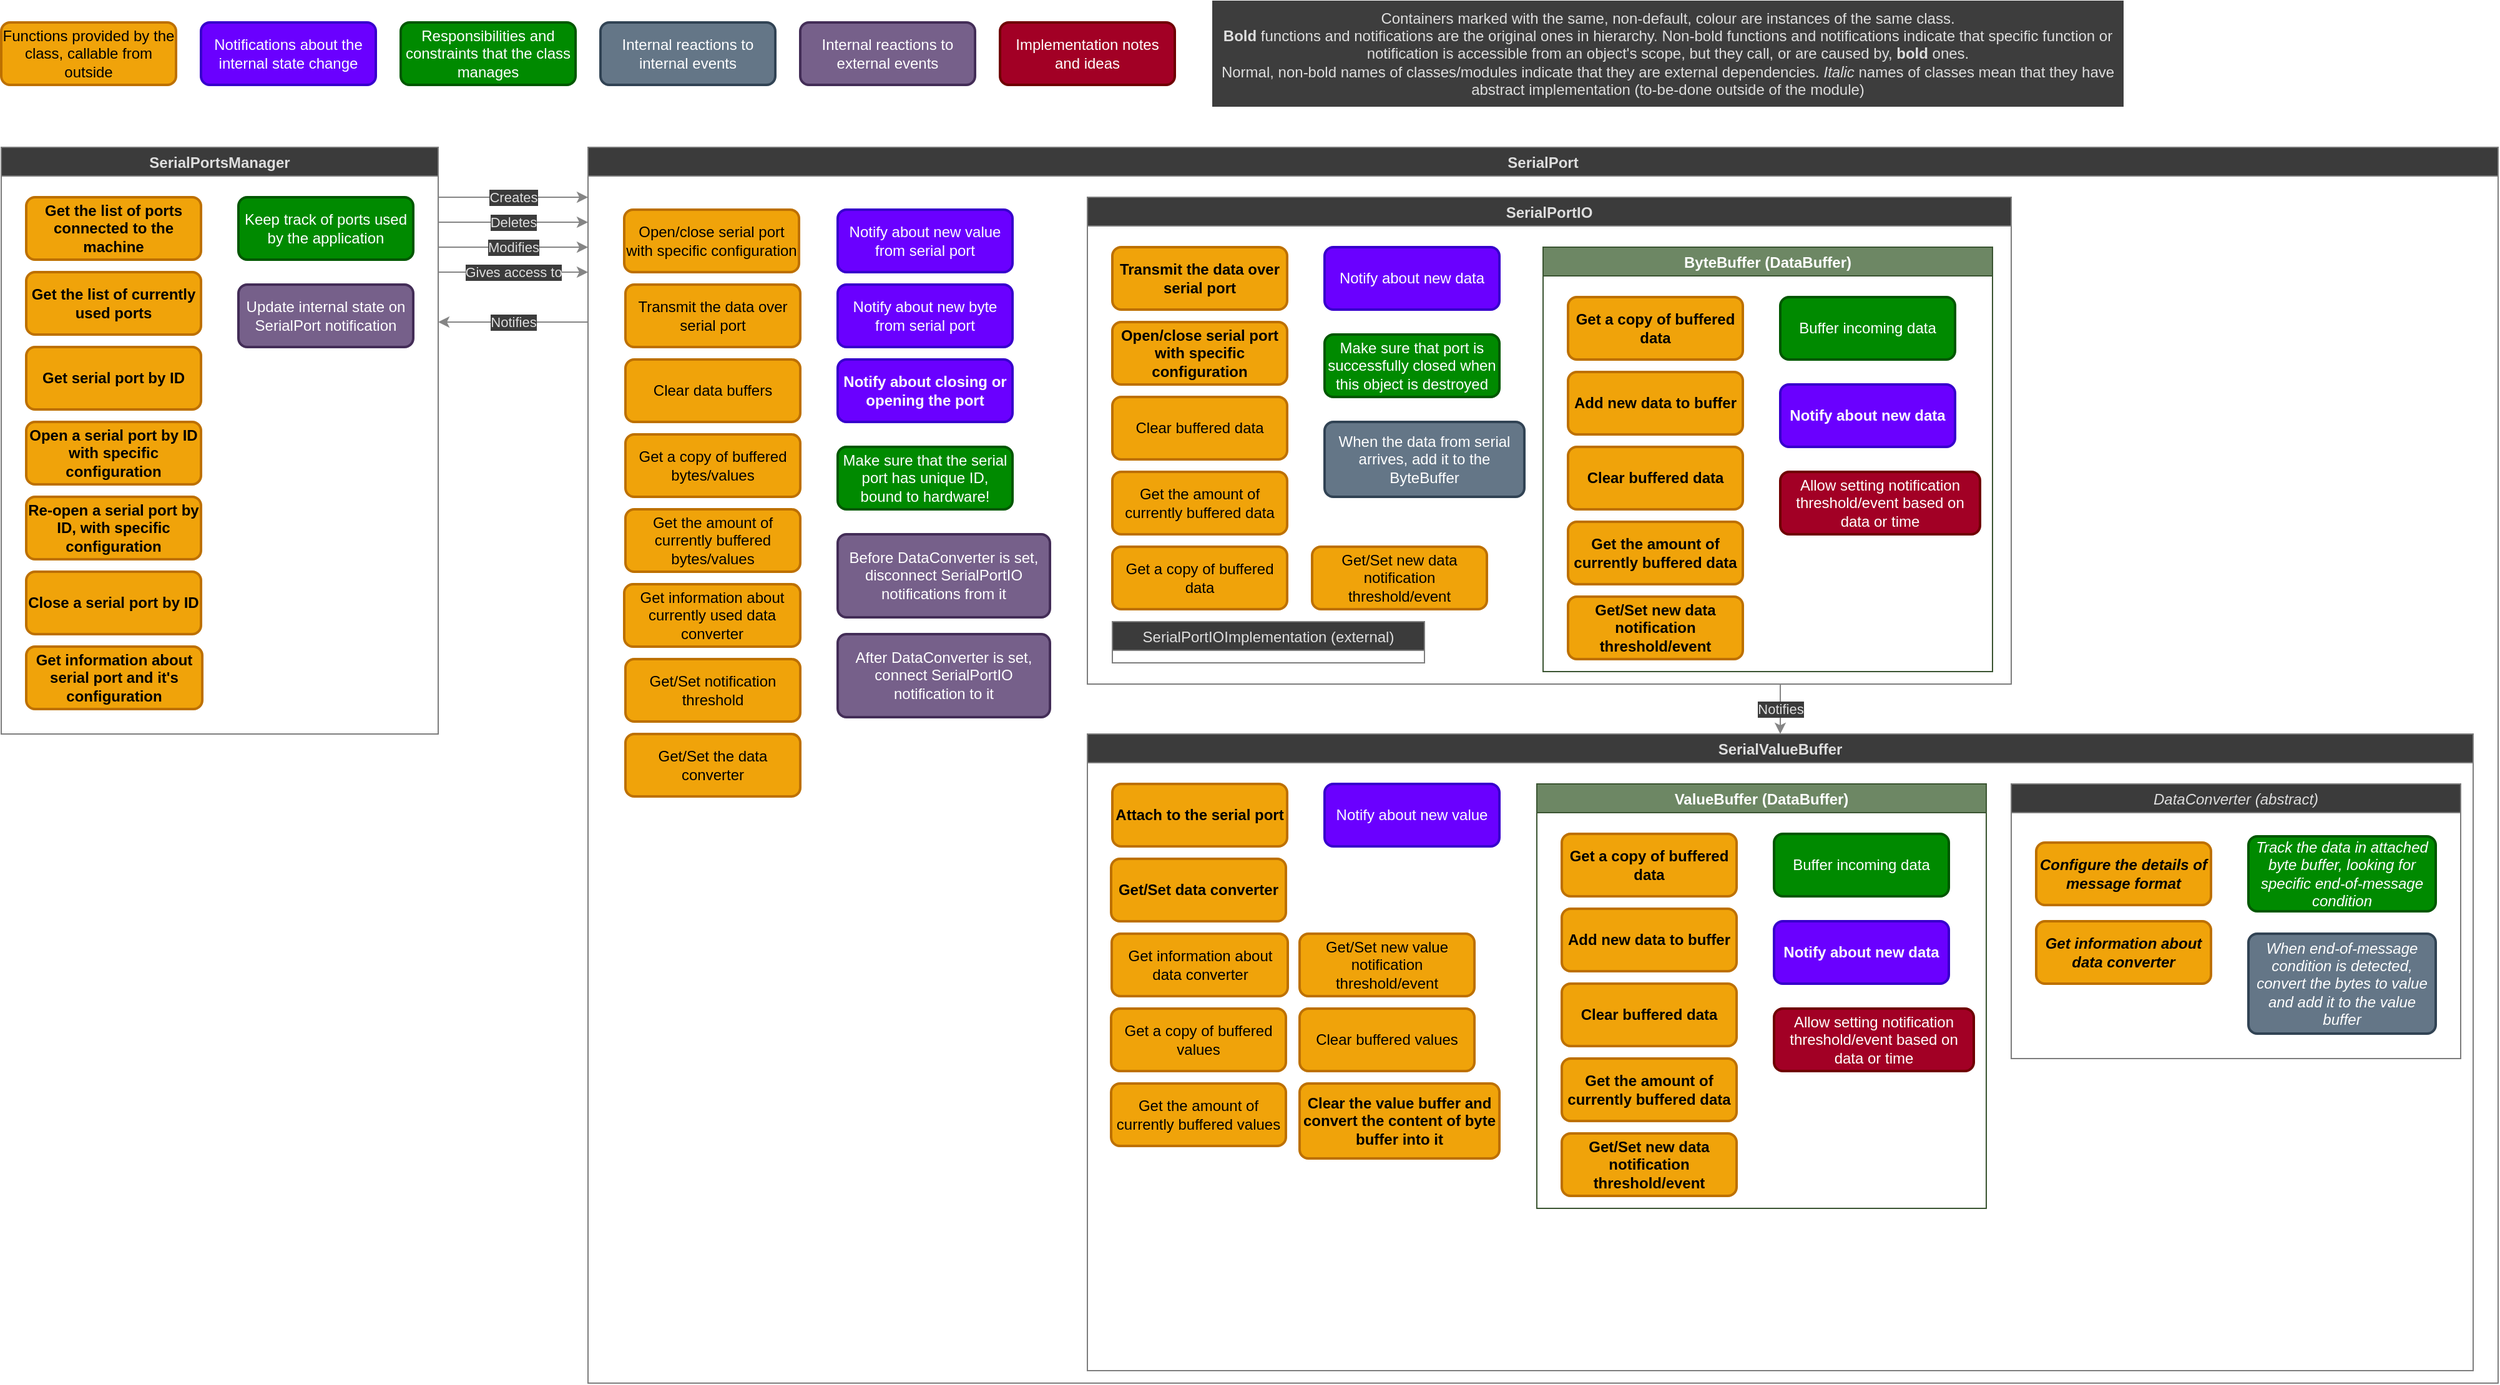 <mxfile>
    <diagram id="qUkAPRQlvikeLnpUgmCC" name="Functionalities">
        <mxGraphModel dx="1141" dy="654" grid="1" gridSize="10" guides="1" tooltips="1" connect="1" arrows="1" fold="1" page="1" pageScale="1" pageWidth="1169" pageHeight="827" math="0" shadow="0">
            <root>
                <mxCell id="0"/>
                <mxCell id="1" parent="0"/>
                <mxCell id="2" value="SerialPortsManager" style="swimlane;fillColor=#3B3B3B;fontColor=#DEDEDE;labelBackgroundColor=none;strokeColor=#7D7D7D;" parent="1" vertex="1">
                    <mxGeometry x="20" y="130" width="350" height="470" as="geometry"/>
                </mxCell>
                <mxCell id="4" value="Get the list of ports connected to the machine" style="rounded=1;whiteSpace=wrap;html=1;absoluteArcSize=1;arcSize=14;strokeWidth=2;fillColor=#f0a30a;fontColor=#000000;strokeColor=#BD7000;fontStyle=1" parent="2" vertex="1">
                    <mxGeometry x="20" y="40" width="140" height="50" as="geometry"/>
                </mxCell>
                <mxCell id="5" value="Get the list of currently used ports" style="rounded=1;whiteSpace=wrap;html=1;absoluteArcSize=1;arcSize=14;strokeWidth=2;fillColor=#f0a30a;fontColor=#000000;strokeColor=#BD7000;fontStyle=1" parent="2" vertex="1">
                    <mxGeometry x="20" y="100" width="140" height="50" as="geometry"/>
                </mxCell>
                <mxCell id="6" value="Get serial port by ID" style="rounded=1;whiteSpace=wrap;html=1;absoluteArcSize=1;arcSize=14;strokeWidth=2;fillColor=#f0a30a;fontColor=#000000;strokeColor=#BD7000;fontStyle=1" parent="2" vertex="1">
                    <mxGeometry x="20" y="160" width="140" height="50" as="geometry"/>
                </mxCell>
                <mxCell id="13" value="Close a serial port by ID" style="rounded=1;whiteSpace=wrap;html=1;absoluteArcSize=1;arcSize=14;strokeWidth=2;fillColor=#f0a30a;fontColor=#000000;strokeColor=#BD7000;fontStyle=1" parent="2" vertex="1">
                    <mxGeometry x="20" y="340" width="140" height="50" as="geometry"/>
                </mxCell>
                <mxCell id="15" value="Re-open a serial port by ID, with specific configuration" style="rounded=1;whiteSpace=wrap;html=1;absoluteArcSize=1;arcSize=14;strokeWidth=2;fillColor=#f0a30a;fontColor=#000000;strokeColor=#BD7000;fontStyle=1" parent="2" vertex="1">
                    <mxGeometry x="20" y="280" width="140" height="50" as="geometry"/>
                </mxCell>
                <mxCell id="14" value="Open a serial port by ID with specific configuration" style="rounded=1;whiteSpace=wrap;html=1;absoluteArcSize=1;arcSize=14;strokeWidth=2;fillColor=#f0a30a;fontColor=#000000;strokeColor=#BD7000;fontStyle=1" parent="2" vertex="1">
                    <mxGeometry x="20" y="220" width="140" height="50" as="geometry"/>
                </mxCell>
                <mxCell id="66" value="Keep track of ports used by the application" style="rounded=1;whiteSpace=wrap;html=1;absoluteArcSize=1;arcSize=14;strokeWidth=2;fillColor=#008a00;fontColor=#ffffff;strokeColor=#005700;" parent="2" vertex="1">
                    <mxGeometry x="190" y="40" width="140" height="50" as="geometry"/>
                </mxCell>
                <mxCell id="63" value="Get information about serial port and it's configuration" style="rounded=1;whiteSpace=wrap;html=1;absoluteArcSize=1;arcSize=14;strokeWidth=2;fillColor=#f0a30a;fontColor=#000000;strokeColor=#BD7000;fontStyle=1" parent="2" vertex="1">
                    <mxGeometry x="20" y="400" width="141" height="50" as="geometry"/>
                </mxCell>
                <mxCell id="142" value="Update internal state on SerialPort notification" style="rounded=1;whiteSpace=wrap;html=1;absoluteArcSize=1;arcSize=14;strokeWidth=2;fillColor=#76608a;fontColor=#ffffff;strokeColor=#432D57;" parent="2" vertex="1">
                    <mxGeometry x="190.0" y="110" width="140" height="50" as="geometry"/>
                </mxCell>
                <mxCell id="26" value="Functions provided by the class, callable from outside" style="rounded=1;whiteSpace=wrap;html=1;absoluteArcSize=1;arcSize=14;strokeWidth=2;fillColor=#f0a30a;fontColor=#000000;strokeColor=#BD7000;" parent="1" vertex="1">
                    <mxGeometry x="20" y="30" width="140" height="50" as="geometry"/>
                </mxCell>
                <mxCell id="27" value="Notifications about the internal state change" style="rounded=1;whiteSpace=wrap;html=1;absoluteArcSize=1;arcSize=14;strokeWidth=2;fillColor=#6a00ff;fontColor=#ffffff;strokeColor=#3700CC;" parent="1" vertex="1">
                    <mxGeometry x="180" y="30" width="140" height="50" as="geometry"/>
                </mxCell>
                <mxCell id="29" value="Responsibilities and constraints that the class manages" style="rounded=1;whiteSpace=wrap;html=1;absoluteArcSize=1;arcSize=14;strokeWidth=2;fillColor=#008a00;fontColor=#ffffff;strokeColor=#005700;" parent="1" vertex="1">
                    <mxGeometry x="340" y="30" width="140" height="50" as="geometry"/>
                </mxCell>
                <mxCell id="47" value="" style="endArrow=classic;html=1;strokeColor=#858585;" parent="1" edge="1">
                    <mxGeometry relative="1" as="geometry">
                        <mxPoint x="370" y="170" as="sourcePoint"/>
                        <mxPoint x="490" y="170" as="targetPoint"/>
                    </mxGeometry>
                </mxCell>
                <mxCell id="48" value="Creates" style="edgeLabel;resizable=0;html=1;align=center;verticalAlign=middle;labelBackgroundColor=#3B3B3B;fontColor=#DEDEDE;" parent="47" connectable="0" vertex="1">
                    <mxGeometry relative="1" as="geometry"/>
                </mxCell>
                <mxCell id="56" value="SerialPort" style="swimlane;glass=0;fillColor=#3B3B3B;strokeColor=#7D7D7D;fontColor=#DEDEDE;labelBackgroundColor=none;" parent="1" vertex="1">
                    <mxGeometry x="490" y="130" width="1530" height="990" as="geometry"/>
                </mxCell>
                <mxCell id="57" value="Transmit the data over serial port" style="rounded=1;whiteSpace=wrap;html=1;absoluteArcSize=1;arcSize=14;strokeWidth=2;fillColor=#f0a30a;fontColor=#000000;strokeColor=#BD7000;" parent="56" vertex="1">
                    <mxGeometry x="30" y="110" width="140" height="50" as="geometry"/>
                </mxCell>
                <mxCell id="61" value="Get/Set the data converter" style="rounded=1;whiteSpace=wrap;html=1;absoluteArcSize=1;arcSize=14;strokeWidth=2;fillColor=#f0a30a;fontColor=#000000;strokeColor=#BD7000;" parent="56" vertex="1">
                    <mxGeometry x="30" y="470" width="140" height="50" as="geometry"/>
                </mxCell>
                <mxCell id="89" value="Clear data buffers" style="rounded=1;whiteSpace=wrap;html=1;absoluteArcSize=1;arcSize=14;strokeWidth=2;fillColor=#f0a30a;fontColor=#000000;strokeColor=#BD7000;" parent="56" vertex="1">
                    <mxGeometry x="30" y="170" width="140" height="50" as="geometry"/>
                </mxCell>
                <mxCell id="37" value="SerialValueBuffer" style="swimlane;fontStyle=1;fillColor=#3B3B3B;strokeColor=#7D7D7D;fontColor=#DEDEDE;labelBackgroundColor=none;" parent="56" vertex="1">
                    <mxGeometry x="400" y="470" width="1110" height="510" as="geometry"/>
                </mxCell>
                <mxCell id="38" value="Attach to the serial port" style="rounded=1;whiteSpace=wrap;html=1;absoluteArcSize=1;arcSize=14;strokeWidth=2;fillColor=#f0a30a;fontColor=#000000;strokeColor=#BD7000;fontStyle=1" parent="37" vertex="1">
                    <mxGeometry x="20" y="40" width="140" height="50" as="geometry"/>
                </mxCell>
                <mxCell id="54" value="Notify about new value" style="rounded=1;whiteSpace=wrap;html=1;absoluteArcSize=1;arcSize=14;strokeWidth=2;fillColor=#6a00ff;fontColor=#ffffff;strokeColor=#3700CC;fontStyle=0" parent="37" vertex="1">
                    <mxGeometry x="190" y="40" width="140" height="50" as="geometry"/>
                </mxCell>
                <mxCell id="95" value="Get a copy of buffered values" style="rounded=1;whiteSpace=wrap;html=1;absoluteArcSize=1;arcSize=14;strokeWidth=2;fillColor=#f0a30a;fontColor=#000000;strokeColor=#BD7000;" parent="37" vertex="1">
                    <mxGeometry x="19" y="220" width="140" height="50" as="geometry"/>
                </mxCell>
                <mxCell id="96" value="Clear buffered values" style="rounded=1;whiteSpace=wrap;html=1;absoluteArcSize=1;arcSize=14;strokeWidth=2;fillColor=#f0a30a;fontColor=#000000;strokeColor=#BD7000;" parent="37" vertex="1">
                    <mxGeometry x="170" y="220" width="140" height="50" as="geometry"/>
                </mxCell>
                <mxCell id="98" value="Get the amount of currently buffered values" style="rounded=1;whiteSpace=wrap;html=1;absoluteArcSize=1;arcSize=14;strokeWidth=2;fillColor=#f0a30a;fontColor=#000000;strokeColor=#BD7000;" parent="37" vertex="1">
                    <mxGeometry x="19" y="280" width="140" height="50" as="geometry"/>
                </mxCell>
                <mxCell id="115" value="Clear the value buffer and convert the content of byte buffer into it" style="rounded=1;whiteSpace=wrap;html=1;absoluteArcSize=1;arcSize=14;strokeWidth=2;fillColor=#f0a30a;fontColor=#000000;strokeColor=#BD7000;fontStyle=1" parent="37" vertex="1">
                    <mxGeometry x="170" y="280" width="160" height="60" as="geometry"/>
                </mxCell>
                <mxCell id="62" value="Get information about data converter" style="rounded=1;whiteSpace=wrap;html=1;absoluteArcSize=1;arcSize=14;strokeWidth=2;fillColor=#f0a30a;fontColor=#000000;strokeColor=#BD7000;" parent="37" vertex="1">
                    <mxGeometry x="19.5" y="160" width="141" height="50" as="geometry"/>
                </mxCell>
                <mxCell id="199" value="DataConverter (abstract)" style="swimlane;shadow=0;glass=0;sketch=0;fontStyle=2;fillColor=#3B3B3B;strokeColor=#7D7D7D;fontColor=#DEDEDE;labelBackgroundColor=none;" parent="37" vertex="1">
                    <mxGeometry x="740" y="40" width="360" height="220" as="geometry"/>
                </mxCell>
                <mxCell id="53" value="Configure the details of message format" style="rounded=1;whiteSpace=wrap;html=1;absoluteArcSize=1;arcSize=14;strokeWidth=2;fillColor=#f0a30a;fontColor=#000000;strokeColor=#BD7000;fontStyle=3" parent="199" vertex="1">
                    <mxGeometry x="20" y="47" width="140" height="50" as="geometry"/>
                </mxCell>
                <mxCell id="151" value="When end-of-message condition is detected, convert the bytes to value and add it to the value buffer" style="rounded=1;whiteSpace=wrap;html=1;absoluteArcSize=1;arcSize=14;strokeWidth=2;fillColor=#647687;fontColor=#ffffff;strokeColor=#314354;fontStyle=2" parent="199" vertex="1">
                    <mxGeometry x="190" y="120" width="150" height="80" as="geometry"/>
                </mxCell>
                <mxCell id="49" value="Track the data in attached byte buffer, looking for specific end-of-message condition" style="rounded=1;whiteSpace=wrap;html=1;absoluteArcSize=1;arcSize=14;strokeWidth=2;fillColor=#008a00;fontColor=#ffffff;strokeColor=#005700;sketch=0;shadow=0;glass=0;fontStyle=2" parent="199" vertex="1">
                    <mxGeometry x="190" y="42" width="150" height="60" as="geometry"/>
                </mxCell>
                <mxCell id="230" value="Get information about data converter" style="rounded=1;whiteSpace=wrap;html=1;absoluteArcSize=1;arcSize=14;strokeWidth=2;fillColor=#f0a30a;fontColor=#000000;strokeColor=#BD7000;fontStyle=3" parent="199" vertex="1">
                    <mxGeometry x="20" y="110" width="140" height="50" as="geometry"/>
                </mxCell>
                <mxCell id="215" value="Get/Set data converter" style="rounded=1;whiteSpace=wrap;html=1;absoluteArcSize=1;arcSize=14;strokeWidth=2;fillColor=#f0a30a;fontColor=#000000;strokeColor=#BD7000;shadow=0;glass=0;sketch=0;fontStyle=1" parent="37" vertex="1">
                    <mxGeometry x="19" y="100" width="140" height="50" as="geometry"/>
                </mxCell>
                <mxCell id="220" value="Get/Set new value notification threshold/event" style="rounded=1;whiteSpace=wrap;html=1;absoluteArcSize=1;arcSize=14;strokeWidth=2;fillColor=#f0a30a;fontColor=#000000;strokeColor=#BD7000;" parent="37" vertex="1">
                    <mxGeometry x="170" y="160" width="140" height="50" as="geometry"/>
                </mxCell>
                <mxCell id="221" value="ValueBuffer (DataBuffer)" style="swimlane;startSize=23;fillColor=#6d8764;fontColor=#ffffff;strokeColor=#3A5431;" parent="37" vertex="1">
                    <mxGeometry x="360" y="40" width="360" height="340" as="geometry"/>
                </mxCell>
                <mxCell id="222" value="Get a copy of buffered data" style="rounded=1;whiteSpace=wrap;html=1;absoluteArcSize=1;arcSize=14;strokeWidth=2;fillColor=#f0a30a;fontColor=#000000;strokeColor=#BD7000;fontStyle=1" parent="221" vertex="1">
                    <mxGeometry x="20" y="40" width="140" height="50" as="geometry"/>
                </mxCell>
                <mxCell id="223" value="Clear buffered data" style="rounded=1;whiteSpace=wrap;html=1;absoluteArcSize=1;arcSize=14;strokeWidth=2;fillColor=#f0a30a;fontColor=#000000;strokeColor=#BD7000;fontStyle=1" parent="221" vertex="1">
                    <mxGeometry x="20" y="160" width="140" height="50" as="geometry"/>
                </mxCell>
                <mxCell id="224" value="Add new data to buffer" style="rounded=1;whiteSpace=wrap;html=1;absoluteArcSize=1;arcSize=14;strokeWidth=2;fillColor=#f0a30a;fontColor=#000000;strokeColor=#BD7000;fontStyle=1" parent="221" vertex="1">
                    <mxGeometry x="20" y="100" width="140" height="50" as="geometry"/>
                </mxCell>
                <mxCell id="225" value="Get the amount of currently buffered data" style="rounded=1;whiteSpace=wrap;html=1;absoluteArcSize=1;arcSize=14;strokeWidth=2;fillColor=#f0a30a;fontColor=#000000;strokeColor=#BD7000;fontStyle=1" parent="221" vertex="1">
                    <mxGeometry x="20" y="220" width="140" height="50" as="geometry"/>
                </mxCell>
                <mxCell id="226" value="Buffer incoming data" style="rounded=1;whiteSpace=wrap;html=1;absoluteArcSize=1;arcSize=14;strokeWidth=2;fillColor=#008a00;fontColor=#ffffff;strokeColor=#005700;" parent="221" vertex="1">
                    <mxGeometry x="190" y="40" width="140" height="50" as="geometry"/>
                </mxCell>
                <mxCell id="227" value="Notify about new data" style="rounded=1;whiteSpace=wrap;html=1;absoluteArcSize=1;arcSize=14;strokeWidth=2;fillColor=#6a00ff;fontColor=#ffffff;strokeColor=#3700CC;fontStyle=1" parent="221" vertex="1">
                    <mxGeometry x="190" y="110" width="140" height="50" as="geometry"/>
                </mxCell>
                <mxCell id="228" value="Allow setting notification threshold/event based on data or time" style="rounded=1;whiteSpace=wrap;html=1;absoluteArcSize=1;arcSize=14;strokeWidth=2;fillColor=#a20025;strokeColor=#6F0000;fontColor=#ffffff;" parent="221" vertex="1">
                    <mxGeometry x="190" y="180" width="160" height="50" as="geometry"/>
                </mxCell>
                <mxCell id="229" value="Get/Set new data notification threshold/event" style="rounded=1;whiteSpace=wrap;html=1;absoluteArcSize=1;arcSize=14;strokeWidth=2;fillColor=#f0a30a;fontColor=#000000;strokeColor=#BD7000;fontStyle=1" parent="221" vertex="1">
                    <mxGeometry x="20" y="280" width="140" height="50" as="geometry"/>
                </mxCell>
                <mxCell id="133" value="Notify about new value from serial port" style="rounded=1;whiteSpace=wrap;html=1;absoluteArcSize=1;arcSize=14;strokeWidth=2;fillColor=#6a00ff;fontColor=#ffffff;strokeColor=#3700CC;" parent="56" vertex="1">
                    <mxGeometry x="200" y="50" width="140" height="50" as="geometry"/>
                </mxCell>
                <mxCell id="17" value="SerialPortIO" style="swimlane;fillColor=#3B3B3B;strokeColor=#7D7D7D;fontColor=#DEDEDE;labelBackgroundColor=none;" parent="56" vertex="1">
                    <mxGeometry x="400" y="40" width="740" height="390" as="geometry"/>
                </mxCell>
                <mxCell id="20" value="Transmit the data over serial port" style="rounded=1;whiteSpace=wrap;html=1;absoluteArcSize=1;arcSize=14;strokeWidth=2;fillColor=#f0a30a;fontColor=#000000;strokeColor=#BD7000;fontStyle=1" parent="17" vertex="1">
                    <mxGeometry x="20" y="40" width="140" height="50" as="geometry"/>
                </mxCell>
                <mxCell id="30" value="Notify about new data" style="rounded=1;whiteSpace=wrap;html=1;absoluteArcSize=1;arcSize=14;strokeWidth=2;fillColor=#6a00ff;fontColor=#ffffff;strokeColor=#3700CC;fontStyle=0" parent="17" vertex="1">
                    <mxGeometry x="190" y="40" width="140" height="50" as="geometry"/>
                </mxCell>
                <mxCell id="65" value="Make sure that port is successfully closed when this object is destroyed" style="rounded=1;whiteSpace=wrap;html=1;absoluteArcSize=1;arcSize=14;strokeWidth=2;fillColor=#008a00;fontColor=#ffffff;strokeColor=#005700;" parent="17" vertex="1">
                    <mxGeometry x="190" y="110" width="140" height="50" as="geometry"/>
                </mxCell>
                <mxCell id="31" value="ByteBuffer (DataBuffer)" style="swimlane;startSize=23;fillColor=#6d8764;fontColor=#ffffff;strokeColor=#3A5431;labelBackgroundColor=none;" parent="17" vertex="1">
                    <mxGeometry x="365" y="40" width="360" height="340" as="geometry"/>
                </mxCell>
                <mxCell id="33" value="Get a copy of buffered data" style="rounded=1;whiteSpace=wrap;html=1;absoluteArcSize=1;arcSize=14;strokeWidth=2;fillColor=#f0a30a;fontColor=#000000;strokeColor=#BD7000;fontStyle=1" parent="31" vertex="1">
                    <mxGeometry x="20" y="40" width="140" height="50" as="geometry"/>
                </mxCell>
                <mxCell id="34" value="Clear buffered data" style="rounded=1;whiteSpace=wrap;html=1;absoluteArcSize=1;arcSize=14;strokeWidth=2;fillColor=#f0a30a;fontColor=#000000;strokeColor=#BD7000;fontStyle=1" parent="31" vertex="1">
                    <mxGeometry x="20" y="160" width="140" height="50" as="geometry"/>
                </mxCell>
                <mxCell id="35" value="Add new data to buffer" style="rounded=1;whiteSpace=wrap;html=1;absoluteArcSize=1;arcSize=14;strokeWidth=2;fillColor=#f0a30a;fontColor=#000000;strokeColor=#BD7000;fontStyle=1" parent="31" vertex="1">
                    <mxGeometry x="20" y="100" width="140" height="50" as="geometry"/>
                </mxCell>
                <mxCell id="36" value="Get the amount of currently buffered data" style="rounded=1;whiteSpace=wrap;html=1;absoluteArcSize=1;arcSize=14;strokeWidth=2;fillColor=#f0a30a;fontColor=#000000;strokeColor=#BD7000;fontStyle=1" parent="31" vertex="1">
                    <mxGeometry x="20" y="220" width="140" height="50" as="geometry"/>
                </mxCell>
                <mxCell id="32" value="Buffer incoming data" style="rounded=1;whiteSpace=wrap;html=1;absoluteArcSize=1;arcSize=14;strokeWidth=2;fillColor=#008a00;fontColor=#ffffff;strokeColor=#005700;" parent="31" vertex="1">
                    <mxGeometry x="190" y="40" width="140" height="50" as="geometry"/>
                </mxCell>
                <mxCell id="51" value="Notify about new data" style="rounded=1;whiteSpace=wrap;html=1;absoluteArcSize=1;arcSize=14;strokeWidth=2;fillColor=#6a00ff;fontColor=#ffffff;strokeColor=#3700CC;fontStyle=1" parent="31" vertex="1">
                    <mxGeometry x="190" y="110" width="140" height="50" as="geometry"/>
                </mxCell>
                <mxCell id="211" value="Allow setting notification threshold/event based on data or time" style="rounded=1;whiteSpace=wrap;html=1;absoluteArcSize=1;arcSize=14;strokeWidth=2;fillColor=#a20025;strokeColor=#6F0000;fontColor=#ffffff;" parent="31" vertex="1">
                    <mxGeometry x="190" y="180" width="160" height="50" as="geometry"/>
                </mxCell>
                <mxCell id="219" value="Get/Set new data notification threshold/event" style="rounded=1;whiteSpace=wrap;html=1;absoluteArcSize=1;arcSize=14;strokeWidth=2;fillColor=#f0a30a;fontColor=#000000;strokeColor=#BD7000;fontStyle=1" parent="31" vertex="1">
                    <mxGeometry x="20" y="280" width="140" height="50" as="geometry"/>
                </mxCell>
                <mxCell id="144" value="When the data from serial arrives, add it to the ByteBuffer" style="rounded=1;whiteSpace=wrap;html=1;absoluteArcSize=1;arcSize=14;strokeWidth=2;fillColor=#647687;fontColor=#ffffff;strokeColor=#314354;" parent="17" vertex="1">
                    <mxGeometry x="190" y="180" width="160" height="60" as="geometry"/>
                </mxCell>
                <mxCell id="145" value="Get a copy of buffered data" style="rounded=1;whiteSpace=wrap;html=1;absoluteArcSize=1;arcSize=14;strokeWidth=2;fillColor=#f0a30a;fontColor=#000000;strokeColor=#BD7000;" parent="17" vertex="1">
                    <mxGeometry x="20" y="280" width="140" height="50" as="geometry"/>
                </mxCell>
                <mxCell id="146" value="Clear buffered data" style="rounded=1;whiteSpace=wrap;html=1;absoluteArcSize=1;arcSize=14;strokeWidth=2;fillColor=#f0a30a;fontColor=#000000;strokeColor=#BD7000;" parent="17" vertex="1">
                    <mxGeometry x="20" y="160" width="140" height="50" as="geometry"/>
                </mxCell>
                <mxCell id="148" value="Get the amount of currently buffered data" style="rounded=1;whiteSpace=wrap;html=1;absoluteArcSize=1;arcSize=14;strokeWidth=2;fillColor=#f0a30a;fontColor=#000000;strokeColor=#BD7000;" parent="17" vertex="1">
                    <mxGeometry x="20" y="220" width="140" height="50" as="geometry"/>
                </mxCell>
                <mxCell id="208" value="SerialPortIOImplementation (external)" style="swimlane;shadow=0;glass=0;sketch=0;fontStyle=0;fillColor=#3B3B3B;strokeColor=#7D7D7D;fontColor=#DEDEDE;labelBackgroundColor=none;" parent="17" vertex="1">
                    <mxGeometry x="20" y="340" width="250" height="33" as="geometry"/>
                </mxCell>
                <mxCell id="212" value="Get/Set new data notification threshold/event" style="rounded=1;whiteSpace=wrap;html=1;absoluteArcSize=1;arcSize=14;strokeWidth=2;fillColor=#f0a30a;fontColor=#000000;strokeColor=#BD7000;" parent="17" vertex="1">
                    <mxGeometry x="180" y="280" width="140" height="50" as="geometry"/>
                </mxCell>
                <mxCell id="241" value="Open/close serial port with specific configuration" style="rounded=1;whiteSpace=wrap;html=1;absoluteArcSize=1;arcSize=14;strokeWidth=2;fillColor=#f0a30a;fontColor=#000000;strokeColor=#BD7000;fontStyle=1" parent="17" vertex="1">
                    <mxGeometry x="20" y="100" width="140" height="50" as="geometry"/>
                </mxCell>
                <mxCell id="134" value="" style="endArrow=classic;html=1;entryX=0.5;entryY=0;entryDx=0;entryDy=0;strokeColor=#858585;" parent="56" target="37" edge="1">
                    <mxGeometry relative="1" as="geometry">
                        <mxPoint x="955" y="430" as="sourcePoint"/>
                        <mxPoint x="540" y="330" as="targetPoint"/>
                    </mxGeometry>
                </mxCell>
                <mxCell id="135" value="Notifies" style="edgeLabel;resizable=0;html=1;align=center;verticalAlign=middle;labelBackgroundColor=#3B3B3B;fontColor=#DEDEDE;" parent="134" connectable="0" vertex="1">
                    <mxGeometry relative="1" as="geometry"/>
                </mxCell>
                <mxCell id="140" value="Notify about closing or opening the port" style="rounded=1;whiteSpace=wrap;html=1;absoluteArcSize=1;arcSize=14;strokeWidth=2;fillColor=#6a00ff;fontColor=#ffffff;strokeColor=#3700CC;fontStyle=1" parent="56" vertex="1">
                    <mxGeometry x="200" y="170" width="140" height="50" as="geometry"/>
                </mxCell>
                <mxCell id="143" value="Make sure that the serial port has unique ID, bound to hardware!" style="rounded=1;whiteSpace=wrap;html=1;absoluteArcSize=1;arcSize=14;strokeWidth=2;fillColor=#008a00;fontColor=#ffffff;strokeColor=#005700;" parent="56" vertex="1">
                    <mxGeometry x="200" y="240" width="140" height="50" as="geometry"/>
                </mxCell>
                <mxCell id="149" value="After DataConverter is set, connect SerialPortIO notification to it" style="rounded=1;whiteSpace=wrap;html=1;absoluteArcSize=1;arcSize=14;strokeWidth=2;fillColor=#76608a;fontColor=#ffffff;strokeColor=#432D57;" parent="56" vertex="1">
                    <mxGeometry x="200" y="390" width="170" height="66.5" as="geometry"/>
                </mxCell>
                <mxCell id="150" value="Before DataConverter is set, disconnect SerialPortIO notifications from it" style="rounded=1;whiteSpace=wrap;html=1;absoluteArcSize=1;arcSize=14;strokeWidth=2;fillColor=#76608a;fontColor=#ffffff;strokeColor=#432D57;" parent="56" vertex="1">
                    <mxGeometry x="200" y="310" width="170" height="66.5" as="geometry"/>
                </mxCell>
                <mxCell id="152" value="Get a copy of buffered bytes/values" style="rounded=1;whiteSpace=wrap;html=1;absoluteArcSize=1;arcSize=14;strokeWidth=2;fillColor=#f0a30a;fontColor=#000000;strokeColor=#BD7000;" parent="56" vertex="1">
                    <mxGeometry x="30" y="230" width="140" height="50" as="geometry"/>
                </mxCell>
                <mxCell id="189" value="Get the amount of currently buffered bytes/values" style="rounded=1;whiteSpace=wrap;html=1;absoluteArcSize=1;arcSize=14;strokeWidth=2;fillColor=#f0a30a;fontColor=#000000;strokeColor=#BD7000;" parent="56" vertex="1">
                    <mxGeometry x="30" y="290" width="140" height="50" as="geometry"/>
                </mxCell>
                <mxCell id="191" value="Get information about currently used data converter" style="rounded=1;whiteSpace=wrap;html=1;absoluteArcSize=1;arcSize=14;strokeWidth=2;fillColor=#f0a30a;fontColor=#000000;strokeColor=#BD7000;" parent="56" vertex="1">
                    <mxGeometry x="29" y="350" width="141" height="50" as="geometry"/>
                </mxCell>
                <mxCell id="195" value="Notify about new byte from serial port" style="rounded=1;whiteSpace=wrap;html=1;absoluteArcSize=1;arcSize=14;strokeWidth=2;fillColor=#6a00ff;fontColor=#ffffff;strokeColor=#3700CC;" parent="56" vertex="1">
                    <mxGeometry x="200" y="110" width="140" height="50" as="geometry"/>
                </mxCell>
                <mxCell id="214" value="Get/Set notification threshold" style="rounded=1;whiteSpace=wrap;html=1;absoluteArcSize=1;arcSize=14;strokeWidth=2;fillColor=#f0a30a;fontColor=#000000;strokeColor=#BD7000;" parent="56" vertex="1">
                    <mxGeometry x="30" y="410" width="140" height="50" as="geometry"/>
                </mxCell>
                <mxCell id="240" value="Open/close serial port with specific configuration" style="rounded=1;whiteSpace=wrap;html=1;absoluteArcSize=1;arcSize=14;strokeWidth=2;fillColor=#f0a30a;fontColor=#000000;strokeColor=#BD7000;fontStyle=0" parent="56" vertex="1">
                    <mxGeometry x="29" y="50" width="140" height="50" as="geometry"/>
                </mxCell>
                <mxCell id="79" value="Containers marked with the same, non-default, colour are instances of the same class.&lt;br&gt;&lt;b&gt;Bold&lt;/b&gt; functions and notifications are the original ones in hierarchy. Non-bold functions and notifications indicate that specific function or notification is accessible from an object's scope, but they call, or are caused by,&amp;nbsp;&lt;b&gt;bold&lt;/b&gt; ones.&lt;br&gt;Normal, non-bold names of classes/modules indicate that they are external dependencies. &lt;i&gt;Italic&lt;/i&gt;&amp;nbsp;names of classes mean that they have abstract implementation (to-be-done outside of the module)" style="text;html=1;strokeColor=none;fillColor=#3D3D3D;align=center;verticalAlign=middle;whiteSpace=wrap;rounded=0;fontColor=#DEDEDE;" parent="1" vertex="1">
                    <mxGeometry x="990" y="12.5" width="730" height="85" as="geometry"/>
                </mxCell>
                <mxCell id="85" value="Internal reactions to internal events" style="rounded=1;whiteSpace=wrap;html=1;absoluteArcSize=1;arcSize=14;strokeWidth=2;fillColor=#647687;fontColor=#ffffff;strokeColor=#314354;" parent="1" vertex="1">
                    <mxGeometry x="500" y="30" width="140" height="50" as="geometry"/>
                </mxCell>
                <mxCell id="136" value="" style="endArrow=classic;html=1;strokeColor=#858585;" parent="1" edge="1">
                    <mxGeometry relative="1" as="geometry">
                        <mxPoint x="490" y="270" as="sourcePoint"/>
                        <mxPoint x="370" y="270" as="targetPoint"/>
                    </mxGeometry>
                </mxCell>
                <mxCell id="137" value="Notifies" style="edgeLabel;resizable=0;html=1;align=center;verticalAlign=middle;labelBackgroundColor=#3B3B3B;fontColor=#DEDEDE;" parent="136" connectable="0" vertex="1">
                    <mxGeometry relative="1" as="geometry"/>
                </mxCell>
                <mxCell id="192" value="Internal reactions to external events" style="rounded=1;whiteSpace=wrap;html=1;absoluteArcSize=1;arcSize=14;strokeWidth=2;fillColor=#76608a;fontColor=#ffffff;strokeColor=#432D57;" parent="1" vertex="1">
                    <mxGeometry x="660" y="30" width="140" height="50" as="geometry"/>
                </mxCell>
                <mxCell id="201" value="" style="endArrow=classic;html=1;strokeColor=#858585;" parent="1" edge="1">
                    <mxGeometry relative="1" as="geometry">
                        <mxPoint x="370" y="190" as="sourcePoint"/>
                        <mxPoint x="490" y="190" as="targetPoint"/>
                    </mxGeometry>
                </mxCell>
                <mxCell id="202" value="Deletes" style="edgeLabel;resizable=0;html=1;align=center;verticalAlign=middle;labelBackgroundColor=#3B3B3B;fontColor=#DEDEDE;" parent="201" connectable="0" vertex="1">
                    <mxGeometry relative="1" as="geometry"/>
                </mxCell>
                <mxCell id="203" value="" style="endArrow=classic;html=1;strokeColor=#858585;" parent="1" edge="1">
                    <mxGeometry relative="1" as="geometry">
                        <mxPoint x="370" y="230" as="sourcePoint"/>
                        <mxPoint x="490" y="230" as="targetPoint"/>
                    </mxGeometry>
                </mxCell>
                <mxCell id="204" value="Gives access to" style="edgeLabel;resizable=0;html=1;align=center;verticalAlign=middle;labelBackgroundColor=#3B3B3B;fontColor=#DEDEDE;" parent="203" connectable="0" vertex="1">
                    <mxGeometry relative="1" as="geometry"/>
                </mxCell>
                <mxCell id="205" value="" style="endArrow=classic;html=1;strokeColor=#858585;" parent="1" edge="1">
                    <mxGeometry relative="1" as="geometry">
                        <mxPoint x="370" y="210" as="sourcePoint"/>
                        <mxPoint x="490" y="210" as="targetPoint"/>
                    </mxGeometry>
                </mxCell>
                <mxCell id="206" value="Modifies" style="edgeLabel;resizable=0;html=1;align=center;verticalAlign=middle;labelBackgroundColor=#3B3B3B;fontColor=#DEDEDE;" parent="205" connectable="0" vertex="1">
                    <mxGeometry relative="1" as="geometry"/>
                </mxCell>
                <mxCell id="210" value="Implementation notes and ideas" style="rounded=1;whiteSpace=wrap;html=1;absoluteArcSize=1;arcSize=14;strokeWidth=2;fillColor=#a20025;strokeColor=#6F0000;fontColor=#ffffff;" parent="1" vertex="1">
                    <mxGeometry x="820" y="30" width="140" height="50" as="geometry"/>
                </mxCell>
                <mxCell id="254" value="&lt;span style=&quot;color: rgba(0 , 0 , 0 , 0) ; font-family: monospace ; font-size: 0px&quot;&gt;%3CmxGraphModel%3E%3Croot%3E%3CmxCell%20id%3D%220%22%2F%3E%3CmxCell%20id%3D%221%22%20parent%3D%220%22%2F%3E%3CmxCell%20id%3D%222%22%20value%3D%22SerialPortsManager%22%20style%3D%22swimlane%3BfillColor%3D%233B3B3B%3BfontColor%3D%23DEDEDE%3BlabelBackgroundColor%3Dnone%3BstrokeColor%3D%237D7D7D%3B%22%20vertex%3D%221%22%20parent%3D%221%22%3E%3CmxGeometry%20x%3D%2220%22%20y%3D%22130%22%20width%3D%22350%22%20height%3D%22470%22%20as%3D%22geometry%22%2F%3E%3C%2FmxCell%3E%3CmxCell%20id%3D%223%22%20value%3D%22Get%20the%20list%20of%20ports%20connected%20to%20the%20machine%22%20style%3D%22rounded%3D1%3BwhiteSpace%3Dwrap%3Bhtml%3D1%3BabsoluteArcSize%3D1%3BarcSize%3D14%3BstrokeWidth%3D2%3BfillColor%3D%23f0a30a%3BfontColor%3D%23000000%3BstrokeColor%3D%23BD7000%3BfontStyle%3D1%22%20vertex%3D%221%22%20parent%3D%222%22%3E%3CmxGeometry%20x%3D%2220%22%20y%3D%2240%22%20width%3D%22140%22%20height%3D%2250%22%20as%3D%22geometry%22%2F%3E%3C%2FmxCell%3E%3CmxCell%20id%3D%224%22%20value%3D%22Get%20the%20list%20of%20currently%20used%20ports%22%20style%3D%22rounded%3D1%3BwhiteSpace%3Dwrap%3Bhtml%3D1%3BabsoluteArcSize%3D1%3BarcSize%3D14%3BstrokeWidth%3D2%3BfillColor%3D%23f0a30a%3BfontColor%3D%23000000%3BstrokeColor%3D%23BD7000%3BfontStyle%3D1%22%20vertex%3D%221%22%20parent%3D%222%22%3E%3CmxGeometry%20x%3D%2220%22%20y%3D%22100%22%20width%3D%22140%22%20height%3D%2250%22%20as%3D%22geometry%22%2F%3E%3C%2FmxCell%3E%3CmxCell%20id%3D%225%22%20value%3D%22Get%20serial%20port%20by%20ID%22%20style%3D%22rounded%3D1%3BwhiteSpace%3Dwrap%3Bhtml%3D1%3BabsoluteArcSize%3D1%3BarcSize%3D14%3BstrokeWidth%3D2%3BfillColor%3D%23f0a30a%3BfontColor%3D%23000000%3BstrokeColor%3D%23BD7000%3BfontStyle%3D1%22%20vertex%3D%221%22%20parent%3D%222%22%3E%3CmxGeometry%20x%3D%2220%22%20y%3D%22160%22%20width%3D%22140%22%20height%3D%2250%22%20as%3D%22geometry%22%2F%3E%3C%2FmxCell%3E%3CmxCell%20id%3D%226%22%20value%3D%22Close%20a%20serial%20port%20by%20ID%22%20style%3D%22rounded%3D1%3BwhiteSpace%3Dwrap%3Bhtml%3D1%3BabsoluteArcSize%3D1%3BarcSize%3D14%3BstrokeWidth%3D2%3BfillColor%3D%23f0a30a%3BfontColor%3D%23000000%3BstrokeColor%3D%23BD7000%3BfontStyle%3D1%22%20vertex%3D%221%22%20parent%3D%222%22%3E%3CmxGeometry%20x%3D%2220%22%20y%3D%22340%22%20width%3D%22140%22%20height%3D%2250%22%20as%3D%22geometry%22%2F%3E%3C%2FmxCell%3E%3CmxCell%20id%3D%227%22%20value%3D%22Re-open%20a%20serial%20port%20by%20ID%2C%20with%20specific%20configuration%22%20style%3D%22rounded%3D1%3BwhiteSpace%3Dwrap%3Bhtml%3D1%3BabsoluteArcSize%3D1%3BarcSize%3D14%3BstrokeWidth%3D2%3BfillColor%3D%23f0a30a%3BfontColor%3D%23000000%3BstrokeColor%3D%23BD7000%3BfontStyle%3D1%22%20vertex%3D%221%22%20parent%3D%222%22%3E%3CmxGeometry%20x%3D%2220%22%20y%3D%22280%22%20width%3D%22140%22%20height%3D%2250%22%20as%3D%22geometry%22%2F%3E%3C%2FmxCell%3E%3CmxCell%20id%3D%228%22%20value%3D%22Open%20a%20serial%20port%20by%20ID%20with%20specific%20configuration%22%20style%3D%22rounded%3D1%3BwhiteSpace%3Dwrap%3Bhtml%3D1%3BabsoluteArcSize%3D1%3BarcSize%3D14%3BstrokeWidth%3D2%3BfillColor%3D%23f0a30a%3BfontColor%3D%23000000%3BstrokeColor%3D%23BD7000%3BfontStyle%3D1%22%20vertex%3D%221%22%20parent%3D%222%22%3E%3CmxGeometry%20x%3D%2220%22%20y%3D%22220%22%20width%3D%22140%22%20height%3D%2250%22%20as%3D%22geometry%22%2F%3E%3C%2FmxCell%3E%3CmxCell%20id%3D%229%22%20value%3D%22Keep%20track%20of%20ports%20used%20by%20the%20application%22%20style%3D%22rounded%3D1%3BwhiteSpace%3Dwrap%3Bhtml%3D1%3BabsoluteArcSize%3D1%3BarcSize%3D14%3BstrokeWidth%3D2%3BfillColor%3D%23008a00%3BfontColor%3D%23ffffff%3BstrokeColor%3D%23005700%3B%22%20vertex%3D%221%22%20parent%3D%222%22%3E%3CmxGeometry%20x%3D%22190%22%20y%3D%2240%22%20width%3D%22140%22%20height%3D%2250%22%20as%3D%22geometry%22%2F%3E%3C%2FmxCell%3E%3CmxCell%20id%3D%2210%22%20value%3D%22Get%20information%20about%20serial%20port%20and%20it's%20configuration%22%20style%3D%22rounded%3D1%3BwhiteSpace%3Dwrap%3Bhtml%3D1%3BabsoluteArcSize%3D1%3BarcSize%3D14%3BstrokeWidth%3D2%3BfillColor%3D%23f0a30a%3BfontColor%3D%23000000%3BstrokeColor%3D%23BD7000%3BfontStyle%3D1%22%20vertex%3D%221%22%20parent%3D%222%22%3E%3CmxGeometry%20x%3D%2220%22%20y%3D%22400%22%20width%3D%22141%22%20height%3D%2250%22%20as%3D%22geometry%22%2F%3E%3C%2FmxCell%3E%3CmxCell%20id%3D%2211%22%20value%3D%22Update%20internal%20state%20on%20SerialPort%20notification%22%20style%3D%22rounded%3D1%3BwhiteSpace%3Dwrap%3Bhtml%3D1%3BabsoluteArcSize%3D1%3BarcSize%3D14%3BstrokeWidth%3D2%3BfillColor%3D%2376608a%3BfontColor%3D%23ffffff%3BstrokeColor%3D%23432D57%3B%22%20vertex%3D%221%22%20parent%3D%222%22%3E%3CmxGeometry%20x%3D%22190.0%22%20y%3D%22110%22%20width%3D%22140%22%20height%3D%2250%22%20as%3D%22geometry%22%2F%3E%3C%2FmxCell%3E%3CmxCell%20id%3D%2212%22%20value%3D%22Functions%20provided%20by%20the%20class%2C%20callable%20from%20outside%22%20style%3D%22rounded%3D1%3BwhiteSpace%3Dwrap%3Bhtml%3D1%3BabsoluteArcSize%3D1%3BarcSize%3D14%3BstrokeWidth%3D2%3BfillColor%3D%23f0a30a%3BfontColor%3D%23000000%3BstrokeColor%3D%23BD7000%3B%22%20vertex%3D%221%22%20parent%3D%221%22%3E%3CmxGeometry%20x%3D%2220%22%20y%3D%2230%22%20width%3D%22140%22%20height%3D%2250%22%20as%3D%22geometry%22%2F%3E%3C%2FmxCell%3E%3CmxCell%20id%3D%2213%22%20value%3D%22Notifications%20about%20the%20internal%20state%20change%22%20style%3D%22rounded%3D1%3BwhiteSpace%3Dwrap%3Bhtml%3D1%3BabsoluteArcSize%3D1%3BarcSize%3D14%3BstrokeWidth%3D2%3BfillColor%3D%236a00ff%3BfontColor%3D%23ffffff%3BstrokeColor%3D%233700CC%3B%22%20vertex%3D%221%22%20parent%3D%221%22%3E%3CmxGeometry%20x%3D%22180%22%20y%3D%2230%22%20width%3D%22140%22%20height%3D%2250%22%20as%3D%22geometry%22%2F%3E%3C%2FmxCell%3E%3CmxCell%20id%3D%2214%22%20value%3D%22Responsibilities%20and%20constraints%20that%20the%20class%20manages%22%20style%3D%22rounded%3D1%3BwhiteSpace%3Dwrap%3Bhtml%3D1%3BabsoluteArcSize%3D1%3BarcSize%3D14%3BstrokeWidth%3D2%3BfillColor%3D%23008a00%3BfontColor%3D%23ffffff%3BstrokeColor%3D%23005700%3B%22%20vertex%3D%221%22%20parent%3D%221%22%3E%3CmxGeometry%20x%3D%22340%22%20y%3D%2230%22%20width%3D%22140%22%20height%3D%2250%22%20as%3D%22geometry%22%2F%3E%3C%2FmxCell%3E%3CmxCell%20id%3D%2215%22%20value%3D%22%22%20style%3D%22endArrow%3Dclassic%3Bhtml%3D1%3BstrokeColor%3D%23858585%3B%22%20edge%3D%221%22%20parent%3D%221%22%3E%3CmxGeometry%20relative%3D%221%22%20as%3D%22geometry%22%3E%3CmxPoint%20x%3D%22370%22%20y%3D%22170%22%20as%3D%22sourcePoint%22%2F%3E%3CmxPoint%20x%3D%22490.0%22%20y%3D%22170%22%20as%3D%22targetPoint%22%2F%3E%3C%2FmxGeometry%3E%3C%2FmxCell%3E%3CmxCell%20id%3D%2216%22%20value%3D%22Creates%22%20style%3D%22edgeLabel%3Bresizable%3D0%3Bhtml%3D1%3Balign%3Dcenter%3BverticalAlign%3Dmiddle%3BlabelBackgroundColor%3D%233B3B3B%3BfontColor%3D%23DEDEDE%3B%22%20connectable%3D%220%22%20vertex%3D%221%22%20parent%3D%2215%22%3E%3CmxGeometry%20relative%3D%221%22%20as%3D%22geometry%22%2F%3E%3C%2FmxCell%3E%3CmxCell%20id%3D%2217%22%20value%3D%22SerialPort%22%20style%3D%22swimlane%3Bglass%3D0%3BfillColor%3D%233B3B3B%3BstrokeColor%3D%237D7D7D%3BfontColor%3D%23DEDEDE%3BlabelBackgroundColor%3Dnone%3B%22%20vertex%3D%221%22%20parent%3D%221%22%3E%3CmxGeometry%20x%3D%22490%22%20y%3D%22130%22%20width%3D%221530%22%20height%3D%22880%22%20as%3D%22geometry%22%2F%3E%3C%2FmxCell%3E%3CmxCell%20id%3D%2218%22%20value%3D%22Transmit%20the%20data%20over%20serial%20port%22%20style%3D%22rounded%3D1%3BwhiteSpace%3Dwrap%3Bhtml%3D1%3BabsoluteArcSize%3D1%3BarcSize%3D14%3BstrokeWidth%3D2%3BfillColor%3D%23f0a30a%3BfontColor%3D%23000000%3BstrokeColor%3D%23BD7000%3B%22%20vertex%3D%221%22%20parent%3D%2217%22%3E%3CmxGeometry%20x%3D%2230%22%20y%3D%22110%22%20width%3D%22140%22%20height%3D%2250%22%20as%3D%22geometry%22%2F%3E%3C%2FmxCell%3E%3CmxCell%20id%3D%2219%22%20value%3D%22Get%2FSet%20the%20data%20converter%22%20style%3D%22rounded%3D1%3BwhiteSpace%3Dwrap%3Bhtml%3D1%3BabsoluteArcSize%3D1%3BarcSize%3D14%3BstrokeWidth%3D2%3BfillColor%3D%23f0a30a%3BfontColor%3D%23000000%3BstrokeColor%3D%23BD7000%3B%22%20vertex%3D%221%22%20parent%3D%2217%22%3E%3CmxGeometry%20x%3D%2230%22%20y%3D%22470%22%20width%3D%22140%22%20height%3D%2250%22%20as%3D%22geometry%22%2F%3E%3C%2FmxCell%3E%3CmxCell%20id%3D%2220%22%20value%3D%22Clear%20data%20buffers%22%20style%3D%22rounded%3D1%3BwhiteSpace%3Dwrap%3Bhtml%3D1%3BabsoluteArcSize%3D1%3BarcSize%3D14%3BstrokeWidth%3D2%3BfillColor%3D%23f0a30a%3BfontColor%3D%23000000%3BstrokeColor%3D%23BD7000%3B%22%20vertex%3D%221%22%20parent%3D%2217%22%3E%3CmxGeometry%20x%3D%2230%22%20y%3D%22170%22%20width%3D%22140%22%20height%3D%2250%22%20as%3D%22geometry%22%2F%3E%3C%2FmxCell%3E%3CmxCell%20id%3D%2221%22%20value%3D%22SerialValueBuffer%22%20style%3D%22swimlane%3BfontStyle%3D1%3BfillColor%3D%233B3B3B%3BstrokeColor%3D%237D7D7D%3BfontColor%3D%23DEDEDE%3BlabelBackgroundColor%3Dnone%3B%22%20vertex%3D%221%22%20parent%3D%2217%22%3E%3CmxGeometry%20x%3D%22400%22%20y%3D%22470%22%20width%3D%221110%22%20height%3D%22390%22%20as%3D%22geometry%22%2F%3E%3C%2FmxCell%3E%3CmxCell%20id%3D%2222%22%20value%3D%22Attach%20to%20the%20serial%20port%22%20style%3D%22rounded%3D1%3BwhiteSpace%3Dwrap%3Bhtml%3D1%3BabsoluteArcSize%3D1%3BarcSize%3D14%3BstrokeWidth%3D2%3BfillColor%3D%23f0a30a%3BfontColor%3D%23000000%3BstrokeColor%3D%23BD7000%3BfontStyle%3D1%22%20vertex%3D%221%22%20parent%3D%2221%22%3E%3CmxGeometry%20x%3D%2220%22%20y%3D%2240%22%20width%3D%22140%22%20height%3D%2250%22%20as%3D%22geometry%22%2F%3E%3C%2FmxCell%3E%3CmxCell%20id%3D%2223%22%20value%3D%22Notify%20about%20new%20value%22%20style%3D%22rounded%3D1%3BwhiteSpace%3Dwrap%3Bhtml%3D1%3BabsoluteArcSize%3D1%3BarcSize%3D14%3BstrokeWidth%3D2%3BfillColor%3D%236a00ff%3BfontColor%3D%23ffffff%3BstrokeColor%3D%233700CC%3BfontStyle%3D0%22%20vertex%3D%221%22%20parent%3D%2221%22%3E%3CmxGeometry%20x%3D%22190%22%20y%3D%2240%22%20width%3D%22140%22%20height%3D%2250%22%20as%3D%22geometry%22%2F%3E%3C%2FmxCell%3E%3CmxCell%20id%3D%2224%22%20value%3D%22Get%20a%20copy%20of%20buffered%20values%22%20style%3D%22rounded%3D1%3BwhiteSpace%3Dwrap%3Bhtml%3D1%3BabsoluteArcSize%3D1%3BarcSize%3D14%3BstrokeWidth%3D2%3BfillColor%3D%23f0a30a%3BfontColor%3D%23000000%3BstrokeColor%3D%23BD7000%3B%22%20vertex%3D%221%22%20parent%3D%2221%22%3E%3CmxGeometry%20x%3D%2219%22%20y%3D%22220%22%20width%3D%22140%22%20height%3D%2250%22%20as%3D%22geometry%22%2F%3E%3C%2FmxCell%3E%3CmxCell%20id%3D%2225%22%20value%3D%22Clear%20buffered%20values%22%20style%3D%22rounded%3D1%3BwhiteSpace%3Dwrap%3Bhtml%3D1%3BabsoluteArcSize%3D1%3BarcSize%3D14%3BstrokeWidth%3D2%3BfillColor%3D%23f0a30a%3BfontColor%3D%23000000%3BstrokeColor%3D%23BD7000%3B%22%20vertex%3D%221%22%20parent%3D%2221%22%3E%3CmxGeometry%20x%3D%22170%22%20y%3D%22220%22%20width%3D%22140%22%20height%3D%2250%22%20as%3D%22geometry%22%2F%3E%3C%2FmxCell%3E%3CmxCell%20id%3D%2226%22%20value%3D%22Get%20the%20amount%20of%20currently%20buffered%20values%22%20style%3D%22rounded%3D1%3BwhiteSpace%3Dwrap%3Bhtml%3D1%3BabsoluteArcSize%3D1%3BarcSize%3D14%3BstrokeWidth%3D2%3BfillColor%3D%23f0a30a%3BfontColor%3D%23000000%3BstrokeColor%3D%23BD7000%3B%22%20vertex%3D%221%22%20parent%3D%2221%22%3E%3CmxGeometry%20x%3D%2219%22%20y%3D%22280%22%20width%3D%22140%22%20height%3D%2250%22%20as%3D%22geometry%22%2F%3E%3C%2FmxCell%3E%3CmxCell%20id%3D%2227%22%20value%3D%22Clear%20the%20value%20buffer%20and%20convert%20the%20content%20of%20byte%20buffer%20into%20it%22%20style%3D%22rounded%3D1%3BwhiteSpace%3Dwrap%3Bhtml%3D1%3BabsoluteArcSize%3D1%3BarcSize%3D14%3BstrokeWidth%3D2%3BfillColor%3D%23f0a30a%3BfontColor%3D%23000000%3BstrokeColor%3D%23BD7000%3BfontStyle%3D1%22%20vertex%3D%221%22%20parent%3D%2221%22%3E%3CmxGeometry%20x%3D%22170%22%20y%3D%22280%22%20width%3D%22160%22%20height%3D%2260%22%20as%3D%22geometry%22%2F%3E%3C%2FmxCell%3E%3CmxCell%20id%3D%2228%22%20value%3D%22Get%20information%20about%20data%20converter%22%20style%3D%22rounded%3D1%3BwhiteSpace%3Dwrap%3Bhtml%3D1%3BabsoluteArcSize%3D1%3BarcSize%3D14%3BstrokeWidth%3D2%3BfillColor%3D%23f0a30a%3BfontColor%3D%23000000%3BstrokeColor%3D%23BD7000%3B%22%20vertex%3D%221%22%20parent%3D%2221%22%3E%3CmxGeometry%20x%3D%2219.5%22%20y%3D%22160%22%20width%3D%22141%22%20height%3D%2250%22%20as%3D%22geometry%22%2F%3E%3C%2FmxCell%3E%3CmxCell%20id%3D%2229%22%20value%3D%22DataConverter%20(abstract)%22%20style%3D%22swimlane%3Bshadow%3D0%3Bglass%3D0%3Bsketch%3D0%3BfontStyle%3D2%3BfillColor%3D%233B3B3B%3BstrokeColor%3D%237D7D7D%3BfontColor%3D%23DEDEDE%3BlabelBackgroundColor%3Dnone%3B%22%20vertex%3D%221%22%20parent%3D%2221%22%3E%3CmxGeometry%20x%3D%22740%22%20y%3D%2240%22%20width%3D%22360%22%20height%3D%22220%22%20as%3D%22geometry%22%2F%3E%3C%2FmxCell%3E%3CmxCell%20id%3D%2230%22%20value%3D%22Configure%20the%20details%20of%20message%20format%22%20style%3D%22rounded%3D1%3BwhiteSpace%3Dwrap%3Bhtml%3D1%3BabsoluteArcSize%3D1%3BarcSize%3D14%3BstrokeWidth%3D2%3BfillColor%3D%23f0a30a%3BfontColor%3D%23000000%3BstrokeColor%3D%23BD7000%3BfontStyle%3D3%22%20vertex%3D%221%22%20parent%3D%2229%22%3E%3CmxGeometry%20x%3D%2220%22%20y%3D%2247%22%20width%3D%22140%22%20height%3D%2250%22%20as%3D%22geometry%22%2F%3E%3C%2FmxCell%3E%3CmxCell%20id%3D%2231%22%20value%3D%22When%20end-of-message%20condition%20is%20detected%2C%20convert%20the%20bytes%20to%20value%20and%20add%20it%20to%20the%20value%20buffer%22%20style%3D%22rounded%3D1%3BwhiteSpace%3Dwrap%3Bhtml%3D1%3BabsoluteArcSize%3D1%3BarcSize%3D14%3BstrokeWidth%3D2%3BfillColor%3D%23647687%3BfontColor%3D%23ffffff%3BstrokeColor%3D%23314354%3BfontStyle%3D2%22%20vertex%3D%221%22%20parent%3D%2229%22%3E%3CmxGeometry%20x%3D%22190%22%20y%3D%22120%22%20width%3D%22150%22%20height%3D%2280%22%20as%3D%22geometry%22%2F%3E%3C%2FmxCell%3E%3CmxCell%20id%3D%2232%22%20value%3D%22Track%20the%20data%20in%20attached%20byte%20buffer%2C%20looking%20for%20specific%20end-of-message%20condition%22%20style%3D%22rounded%3D1%3BwhiteSpace%3Dwrap%3Bhtml%3D1%3BabsoluteArcSize%3D1%3BarcSize%3D14%3BstrokeWidth%3D2%3BfillColor%3D%23008a00%3BfontColor%3D%23ffffff%3BstrokeColor%3D%23005700%3Bsketch%3D0%3Bshadow%3D0%3Bglass%3D0%3BfontStyle%3D2%22%20vertex%3D%221%22%20parent%3D%2229%22%3E%3CmxGeometry%20x%3D%22190%22%20y%3D%2242%22%20width%3D%22150%22%20height%3D%2260%22%20as%3D%22geometry%22%2F%3E%3C%2FmxCell%3E%3CmxCell%20id%3D%2233%22%20value%3D%22Get%20information%20about%20data%20converter%22%20style%3D%22rounded%3D1%3BwhiteSpace%3Dwrap%3Bhtml%3D1%3BabsoluteArcSize%3D1%3BarcSize%3D14%3BstrokeWidth%3D2%3BfillColor%3D%23f0a30a%3BfontColor%3D%23000000%3BstrokeColor%3D%23BD7000%3BfontStyle%3D3%22%20vertex%3D%221%22%20parent%3D%2229%22%3E%3CmxGeometry%20x%3D%2220%22%20y%3D%22110%22%20width%3D%22140%22%20height%3D%2250%22%20as%3D%22geometry%22%2F%3E%3C%2FmxCell%3E%3CmxCell%20id%3D%2234%22%20value%3D%22Get%2FSet%20data%20converter%22%20style%3D%22rounded%3D1%3BwhiteSpace%3Dwrap%3Bhtml%3D1%3BabsoluteArcSize%3D1%3BarcSize%3D14%3BstrokeWidth%3D2%3BfillColor%3D%23f0a30a%3BfontColor%3D%23000000%3BstrokeColor%3D%23BD7000%3Bshadow%3D0%3Bglass%3D0%3Bsketch%3D0%3BfontStyle%3D1%22%20vertex%3D%221%22%20parent%3D%2221%22%3E%3CmxGeometry%20x%3D%2219%22%20y%3D%22100%22%20width%3D%22140%22%20height%3D%2250%22%20as%3D%22geometry%22%2F%3E%3C%2FmxCell%3E%3CmxCell%20id%3D%2235%22%20value%3D%22Get%2FSet%20new%20value%20notification%20threshold%2Fevent%22%20style%3D%22rounded%3D1%3BwhiteSpace%3Dwrap%3Bhtml%3D1%3BabsoluteArcSize%3D1%3BarcSize%3D14%3BstrokeWidth%3D2%3BfillColor%3D%23f0a30a%3BfontColor%3D%23000000%3BstrokeColor%3D%23BD7000%3B%22%20vertex%3D%221%22%20parent%3D%2221%22%3E%3CmxGeometry%20x%3D%22170%22%20y%3D%22160%22%20width%3D%22140%22%20height%3D%2250%22%20as%3D%22geometry%22%2F%3E%3C%2FmxCell%3E%3CmxCell%20id%3D%2236%22%20value%3D%22ValueBuffer%20(DataBuffer)%22%20style%3D%22swimlane%3BstartSize%3D23%3BfillColor%3D%236d8764%3BfontColor%3D%23ffffff%3BstrokeColor%3D%233A5431%3B%22%20vertex%3D%221%22%20parent%3D%2221%22%3E%3CmxGeometry%20x%3D%22360%22%20y%3D%2240%22%20width%3D%22360%22%20height%3D%22340%22%20as%3D%22geometry%22%2F%3E%3C%2FmxCell%3E%3CmxCell%20id%3D%2237%22%20value%3D%22Get%20a%20copy%20of%20buffered%20data%22%20style%3D%22rounded%3D1%3BwhiteSpace%3Dwrap%3Bhtml%3D1%3BabsoluteArcSize%3D1%3BarcSize%3D14%3BstrokeWidth%3D2%3BfillColor%3D%23f0a30a%3BfontColor%3D%23000000%3BstrokeColor%3D%23BD7000%3BfontStyle%3D1%22%20vertex%3D%221%22%20parent%3D%2236%22%3E%3CmxGeometry%20x%3D%2220%22%20y%3D%2240%22%20width%3D%22140%22%20height%3D%2250%22%20as%3D%22geometry%22%2F%3E%3C%2FmxCell%3E%3CmxCell%20id%3D%2238%22%20value%3D%22Clear%20buffered%20data%22%20style%3D%22rounded%3D1%3BwhiteSpace%3Dwrap%3Bhtml%3D1%3BabsoluteArcSize%3D1%3BarcSize%3D14%3BstrokeWidth%3D2%3BfillColor%3D%23f0a30a%3BfontColor%3D%23000000%3BstrokeColor%3D%23BD7000%3BfontStyle%3D1%22%20vertex%3D%221%22%20parent%3D%2236%22%3E%3CmxGeometry%20x%3D%2220%22%20y%3D%22160%22%20width%3D%22140%22%20height%3D%2250%22%20as%3D%22geometry%22%2F%3E%3C%2FmxCell%3E%3CmxCell%20id%3D%2239%22%20value%3D%22Add%20new%20data%20to%20buffer%22%20style%3D%22rounded%3D1%3BwhiteSpace%3Dwrap%3Bhtml%3D1%3BabsoluteArcSize%3D1%3BarcSize%3D14%3BstrokeWidth%3D2%3BfillColor%3D%23f0a30a%3BfontColor%3D%23000000%3BstrokeColor%3D%23BD7000%3BfontStyle%3D1%22%20vertex%3D%221%22%20parent%3D%2236%22%3E%3CmxGeometry%20x%3D%2220%22%20y%3D%22100%22%20width%3D%22140%22%20height%3D%2250%22%20as%3D%22geometry%22%2F%3E%3C%2FmxCell%3E%3CmxCell%20id%3D%2240%22%20value%3D%22Get%20the%20amount%20of%20currently%20buffered%20data%22%20style%3D%22rounded%3D1%3BwhiteSpace%3Dwrap%3Bhtml%3D1%3BabsoluteArcSize%3D1%3BarcSize%3D14%3BstrokeWidth%3D2%3BfillColor%3D%23f0a30a%3BfontColor%3D%23000000%3BstrokeColor%3D%23BD7000%3BfontStyle%3D1%22%20vertex%3D%221%22%20parent%3D%2236%22%3E%3CmxGeometry%20x%3D%2220%22%20y%3D%22220%22%20width%3D%22140%22%20height%3D%2250%22%20as%3D%22geometry%22%2F%3E%3C%2FmxCell%3E%3CmxCell%20id%3D%2241%22%20value%3D%22Buffer%20incoming%20data%22%20style%3D%22rounded%3D1%3BwhiteSpace%3Dwrap%3Bhtml%3D1%3BabsoluteArcSize%3D1%3BarcSize%3D14%3BstrokeWidth%3D2%3BfillColor%3D%23008a00%3BfontColor%3D%23ffffff%3BstrokeColor%3D%23005700%3B%22%20vertex%3D%221%22%20parent%3D%2236%22%3E%3CmxGeometry%20x%3D%22190%22%20y%3D%2240%22%20width%3D%22140%22%20height%3D%2250%22%20as%3D%22geometry%22%2F%3E%3C%2FmxCell%3E%3CmxCell%20id%3D%2242%22%20value%3D%22Notify%20about%20new%20data%22%20style%3D%22rounded%3D1%3BwhiteSpace%3Dwrap%3Bhtml%3D1%3BabsoluteArcSize%3D1%3BarcSize%3D14%3BstrokeWidth%3D2%3BfillColor%3D%236a00ff%3BfontColor%3D%23ffffff%3BstrokeColor%3D%233700CC%3BfontStyle%3D1%22%20vertex%3D%221%22%20parent%3D%2236%22%3E%3CmxGeometry%20x%3D%22190%22%20y%3D%22110%22%20width%3D%22140%22%20height%3D%2250%22%20as%3D%22geometry%22%2F%3E%3C%2FmxCell%3E%3CmxCell%20id%3D%2243%22%20value%3D%22Allow%20setting%20notification%20threshold%2Fevent%20based%20on%20data%20or%20time%22%20style%3D%22rounded%3D1%3BwhiteSpace%3Dwrap%3Bhtml%3D1%3BabsoluteArcSize%3D1%3BarcSize%3D14%3BstrokeWidth%3D2%3BfillColor%3D%23a20025%3BstrokeColor%3D%236F0000%3BfontColor%3D%23ffffff%3B%22%20vertex%3D%221%22%20parent%3D%2236%22%3E%3CmxGeometry%20x%3D%22190%22%20y%3D%22180%22%20width%3D%22160%22%20height%3D%2250%22%20as%3D%22geometry%22%2F%3E%3C%2FmxCell%3E%3CmxCell%20id%3D%2244%22%20value%3D%22Get%2FSet%20new%20data%20notification%20threshold%2Fevent%22%20style%3D%22rounded%3D1%3BwhiteSpace%3Dwrap%3Bhtml%3D1%3BabsoluteArcSize%3D1%3BarcSize%3D14%3BstrokeWidth%3D2%3BfillColor%3D%23f0a30a%3BfontColor%3D%23000000%3BstrokeColor%3D%23BD7000%3BfontStyle%3D1%22%20vertex%3D%221%22%20parent%3D%2236%22%3E%3CmxGeometry%20x%3D%2220%22%20y%3D%22280%22%20width%3D%22140%22%20height%3D%2250%22%20as%3D%22geometry%22%2F%3E%3C%2FmxCell%3E%3CmxCell%20id%3D%2245%22%20value%3D%22Notify%20about%20new%20value%20from%20serial%20port%22%20style%3D%22rounded%3D1%3BwhiteSpace%3Dwrap%3Bhtml%3D1%3BabsoluteArcSize%3D1%3BarcSize%3D14%3BstrokeWidth%3D2%3BfillColor%3D%236a00ff%3BfontColor%3D%23ffffff%3BstrokeColor%3D%233700CC%3B%22%20vertex%3D%221%22%20parent%3D%2217%22%3E%3CmxGeometry%20x%3D%22200%22%20y%3D%2250%22%20width%3D%22140%22%20height%3D%2250%22%20as%3D%22geometry%22%2F%3E%3C%2FmxCell%3E%3CmxCell%20id%3D%2246%22%20value%3D%22SerialPortIO%22%20style%3D%22swimlane%3BfillColor%3D%233B3B3B%3BstrokeColor%3D%237D7D7D%3BfontColor%3D%23DEDEDE%3BlabelBackgroundColor%3Dnone%3B%22%20vertex%3D%221%22%20parent%3D%2217%22%3E%3CmxGeometry%20x%3D%22400%22%20y%3D%2240%22%20width%3D%22730%22%20height%3D%22390%22%20as%3D%22geometry%22%2F%3E%3C%2FmxCell%3E%3CmxCell%20id%3D%2247%22%20value%3D%22Transmit%20the%20data%20over%20serial%20port%22%20style%3D%22rounded%3D1%3BwhiteSpace%3Dwrap%3Bhtml%3D1%3BabsoluteArcSize%3D1%3BarcSize%3D14%3BstrokeWidth%3D2%3BfillColor%3D%23f0a30a%3BfontColor%3D%23000000%3BstrokeColor%3D%23BD7000%3BfontStyle%3D1%22%20vertex%3D%221%22%20parent%3D%2246%22%3E%3CmxGeometry%20x%3D%2220%22%20y%3D%2240%22%20width%3D%22140%22%20height%3D%2250%22%20as%3D%22geometry%22%2F%3E%3C%2FmxCell%3E%3CmxCell%20id%3D%2248%22%20value%3D%22Notify%20about%20new%20data%22%20style%3D%22rounded%3D1%3BwhiteSpace%3Dwrap%3Bhtml%3D1%3BabsoluteArcSize%3D1%3BarcSize%3D14%3BstrokeWidth%3D2%3BfillColor%3D%236a00ff%3BfontColor%3D%23ffffff%3BstrokeColor%3D%233700CC%3BfontStyle%3D0%22%20vertex%3D%221%22%20parent%3D%2246%22%3E%3CmxGeometry%20x%3D%22190%22%20y%3D%2240%22%20width%3D%22140%22%20height%3D%2250%22%20as%3D%22geometry%22%2F%3E%3C%2FmxCell%3E%3CmxCell%20id%3D%2249%22%20value%3D%22Make%20sure%20that%20port%20is%20successfully%20closed%20when%20this%20object%20is%20destroyed%22%20style%3D%22rounded%3D1%3BwhiteSpace%3Dwrap%3Bhtml%3D1%3BabsoluteArcSize%3D1%3BarcSize%3D14%3BstrokeWidth%3D2%3BfillColor%3D%23008a00%3BfontColor%3D%23ffffff%3BstrokeColor%3D%23005700%3B%22%20vertex%3D%221%22%20parent%3D%2246%22%3E%3CmxGeometry%20x%3D%22190%22%20y%3D%22110%22%20width%3D%22140%22%20height%3D%2250%22%20as%3D%22geometry%22%2F%3E%3C%2FmxCell%3E%3CmxCell%20id%3D%2250%22%20value%3D%22ByteBuffer%20(DataBuffer)%22%20style%3D%22swimlane%3BstartSize%3D23%3BfillColor%3D%236d8764%3BfontColor%3D%23ffffff%3BstrokeColor%3D%233A5431%3BlabelBackgroundColor%3Dnone%3B%22%20vertex%3D%221%22%20parent%3D%2246%22%3E%3CmxGeometry%20x%3D%22360%22%20y%3D%2240%22%20width%3D%22360%22%20height%3D%22340%22%20as%3D%22geometry%22%2F%3E%3C%2FmxCell%3E%3CmxCell%20id%3D%2251%22%20value%3D%22Get%20a%20copy%20of%20buffered%20data%22%20style%3D%22rounded%3D1%3BwhiteSpace%3Dwrap%3Bhtml%3D1%3BabsoluteArcSize%3D1%3BarcSize%3D14%3BstrokeWidth%3D2%3BfillColor%3D%23f0a30a%3BfontColor%3D%23000000%3BstrokeColor%3D%23BD7000%3BfontStyle%3D1%22%20vertex%3D%221%22%20parent%3D%2250%22%3E%3CmxGeometry%20x%3D%2220%22%20y%3D%2240%22%20width%3D%22140%22%20height%3D%2250%22%20as%3D%22geometry%22%2F%3E%3C%2FmxCell%3E%3CmxCell%20id%3D%2252%22%20value%3D%22Clear%20buffered%20data%22%20style%3D%22rounded%3D1%3BwhiteSpace%3Dwrap%3Bhtml%3D1%3BabsoluteArcSize%3D1%3BarcSize%3D14%3BstrokeWidth%3D2%3BfillColor%3D%23f0a30a%3BfontColor%3D%23000000%3BstrokeColor%3D%23BD7000%3BfontStyle%3D1%22%20vertex%3D%221%22%20parent%3D%2250%22%3E%3CmxGeometry%20x%3D%2220%22%20y%3D%22160%22%20width%3D%22140%22%20height%3D%2250%22%20as%3D%22geometry%22%2F%3E%3C%2FmxCell%3E%3CmxCell%20id%3D%2253%22%20value%3D%22Add%20new%20data%20to%20buffer%22%20style%3D%22rounded%3D1%3BwhiteSpace%3Dwrap%3Bhtml%3D1%3BabsoluteArcSize%3D1%3BarcSize%3D14%3BstrokeWidth%3D2%3BfillColor%3D%23f0a30a%3BfontColor%3D%23000000%3BstrokeColor%3D%23BD7000%3BfontStyle%3D1%22%20vertex%3D%221%22%20parent%3D%2250%22%3E%3CmxGeometry%20x%3D%2220%22%20y%3D%22100%22%20width%3D%22140%22%20height%3D%2250%22%20as%3D%22geometry%22%2F%3E%3C%2FmxCell%3E%3CmxCell%20id%3D%2254%22%20value%3D%22Get%20the%20amount%20of%20currently%20buffered%20data%22%20style%3D%22rounded%3D1%3BwhiteSpace%3Dwrap%3Bhtml%3D1%3BabsoluteArcSize%3D1%3BarcSize%3D14%3BstrokeWidth%3D2%3BfillColor%3D%23f0a30a%3BfontColor%3D%23000000%3BstrokeColor%3D%23BD7000%3BfontStyle%3D1%22%20vertex%3D%221%22%20parent%3D%2250%22%3E%3CmxGeometry%20x%3D%2220%22%20y%3D%22220%22%20width%3D%22140%22%20height%3D%2250%22%20as%3D%22geometry%22%2F%3E%3C%2FmxCell%3E%3CmxCell%20id%3D%2255%22%20value%3D%22Buffer%20incoming%20data%22%20style%3D%22rounded%3D1%3BwhiteSpace%3Dwrap%3Bhtml%3D1%3BabsoluteArcSize%3D1%3BarcSize%3D14%3BstrokeWidth%3D2%3BfillColor%3D%23008a00%3BfontColor%3D%23ffffff%3BstrokeColor%3D%23005700%3B%22%20vertex%3D%221%22%20parent%3D%2250%22%3E%3CmxGeometry%20x%3D%22190%22%20y%3D%2240%22%20width%3D%22140%22%20height%3D%2250%22%20as%3D%22geometry%22%2F%3E%3C%2FmxCell%3E%3CmxCell%20id%3D%2256%22%20value%3D%22Notify%20about%20new%20data%22%20style%3D%22rounded%3D1%3BwhiteSpace%3Dwrap%3Bhtml%3D1%3BabsoluteArcSize%3D1%3BarcSize%3D14%3BstrokeWidth%3D2%3BfillColor%3D%236a00ff%3BfontColor%3D%23ffffff%3BstrokeColor%3D%233700CC%3BfontStyle%3D1%22%20vertex%3D%221%22%20parent%3D%2250%22%3E%3CmxGeometry%20x%3D%22190%22%20y%3D%22110%22%20width%3D%22140%22%20height%3D%2250%22%20as%3D%22geometry%22%2F%3E%3C%2FmxCell%3E%3CmxCell%20id%3D%2257%22%20value%3D%22Allow%20setting%20notification%20threshold%2Fevent%20based%20on%20data%20or%20time%22%20style%3D%22rounded%3D1%3BwhiteSpace%3Dwrap%3Bhtml%3D1%3BabsoluteArcSize%3D1%3BarcSize%3D14%3BstrokeWidth%3D2%3BfillColor%3D%23a20025%3BstrokeColor%3D%236F0000%3BfontColor%3D%23ffffff%3B%22%20vertex%3D%221%22%20parent%3D%2250%22%3E%3CmxGeometry%20x%3D%22190%22%20y%3D%22180%22%20width%3D%22160%22%20height%3D%2250%22%20as%3D%22geometry%22%2F%3E%3C%2FmxCell%3E%3CmxCell%20id%3D%2258%22%20value%3D%22Get%2FSet%20new%20data%20notification%20threshold%2Fevent%22%20style%3D%22rounded%3D1%3BwhiteSpace%3Dwrap%3Bhtml%3D1%3BabsoluteArcSize%3D1%3BarcSize%3D14%3BstrokeWidth%3D2%3BfillColor%3D%23f0a30a%3BfontColor%3D%23000000%3BstrokeColor%3D%23BD7000%3BfontStyle%3D1%22%20vertex%3D%221%22%20parent%3D%2250%22%3E%3CmxGeometry%20x%3D%2220%22%20y%3D%22280%22%20width%3D%22140%22%20height%3D%2250%22%20as%3D%22geometry%22%2F%3E%3C%2FmxCell%3E%3CmxCell%20id%3D%2259%22%20value%3D%22When%20the%20data%20from%20serial%20arrives%2C%20add%20it%20to%20the%20ByteBuffer%22%20style%3D%22rounded%3D1%3BwhiteSpace%3Dwrap%3Bhtml%3D1%3BabsoluteArcSize%3D1%3BarcSize%3D14%3BstrokeWidth%3D2%3BfillColor%3D%23647687%3BfontColor%3D%23ffffff%3BstrokeColor%3D%23314354%3B%22%20vertex%3D%221%22%20parent%3D%2246%22%3E%3CmxGeometry%20x%3D%22190%22%20y%3D%22180%22%20width%3D%22160%22%20height%3D%2260%22%20as%3D%22geometry%22%2F%3E%3C%2FmxCell%3E%3CmxCell%20id%3D%2260%22%20value%3D%22Get%20a%20copy%20of%20buffered%20data%22%20style%3D%22rounded%3D1%3BwhiteSpace%3Dwrap%3Bhtml%3D1%3BabsoluteArcSize%3D1%3BarcSize%3D14%3BstrokeWidth%3D2%3BfillColor%3D%23f0a30a%3BfontColor%3D%23000000%3BstrokeColor%3D%23BD7000%3B%22%20vertex%3D%221%22%20parent%3D%2246%22%3E%3CmxGeometry%20x%3D%2220%22%20y%3D%22280%22%20width%3D%22140%22%20height%3D%2250%22%20as%3D%22geometry%22%2F%3E%3C%2FmxCell%3E%3CmxCell%20id%3D%2261%22%20value%3D%22Clear%20buffered%20data%22%20style%3D%22rounded%3D1%3BwhiteSpace%3Dwrap%3Bhtml%3D1%3BabsoluteArcSize%3D1%3BarcSize%3D14%3BstrokeWidth%3D2%3BfillColor%3D%23f0a30a%3BfontColor%3D%23000000%3BstrokeColor%3D%23BD7000%3B%22%20vertex%3D%221%22%20parent%3D%2246%22%3E%3CmxGeometry%20x%3D%2220%22%20y%3D%22160%22%20width%3D%22140%22%20height%3D%2250%22%20as%3D%22geometry%22%2F%3E%3C%2FmxCell%3E%3CmxCell%20id%3D%2262%22%20value%3D%22Get%20the%20amount%20of%20currently%20buffered%20data%22%20style%3D%22rounded%3D1%3BwhiteSpace%3Dwrap%3Bhtml%3D1%3BabsoluteArcSize%3D1%3BarcSize%3D14%3BstrokeWidth%3D2%3BfillColor%3D%23f0a30a%3BfontColor%3D%23000000%3BstrokeColor%3D%23BD7000%3B%22%20vertex%3D%221%22%20parent%3D%2246%22%3E%3CmxGeometry%20x%3D%2220%22%20y%3D%22220%22%20width%3D%22140%22%20height%3D%2250%22%20as%3D%22geometry%22%2F%3E%3C%2FmxCell%3E%3CmxCell%20id%3D%2263%22%20value%3D%22SerialPortIOImplementation%20(external)%22%20style%3D%22swimlane%3Bshadow%3D0%3Bglass%3D0%3Bsketch%3D0%3BfontStyle%3D0%3BfillColor%3D%233B3B3B%3BstrokeColor%3D%237D7D7D%3BfontColor%3D%23DEDEDE%3BlabelBackgroundColor%3Dnone%3B%22%20vertex%3D%221%22%20parent%3D%2246%22%3E%3CmxGeometry%20x%3D%2220%22%20y%3D%22340%22%20width%3D%22250%22%20height%3D%2233%22%20as%3D%22geometry%22%2F%3E%3C%2FmxCell%3E%3CmxCell%20id%3D%2264%22%20value%3D%22Get%2FSet%20new%20data%20notification%20threshold%2Fevent%22%20style%3D%22rounded%3D1%3BwhiteSpace%3Dwrap%3Bhtml%3D1%3BabsoluteArcSize%3D1%3BarcSize%3D14%3BstrokeWidth%3D2%3BfillColor%3D%23f0a30a%3BfontColor%3D%23000000%3BstrokeColor%3D%23BD7000%3B%22%20vertex%3D%221%22%20parent%3D%2246%22%3E%3CmxGeometry%20x%3D%22180%22%20y%3D%22280%22%20width%3D%22140%22%20height%3D%2250%22%20as%3D%22geometry%22%2F%3E%3C%2FmxCell%3E%3CmxCell%20id%3D%2265%22%20value%3D%22Open%2Fclose%20serial%20port%20with%20specific%20configuration%22%20style%3D%22rounded%3D1%3BwhiteSpace%3Dwrap%3Bhtml%3D1%3BabsoluteArcSize%3D1%3BarcSize%3D14%3BstrokeWidth%3D2%3BfillColor%3D%23f0a30a%3BfontColor%3D%23000000%3BstrokeColor%3D%23BD7000%3BfontStyle%3D1%22%20vertex%3D%221%22%20parent%3D%2246%22%3E%3CmxGeometry%20x%3D%2220%22%20y%3D%22100%22%20width%3D%22140%22%20height%3D%2250%22%20as%3D%22geometry%22%2F%3E%3C%2FmxCell%3E%3CmxCell%20id%3D%2266%22%20value%3D%22%22%20style%3D%22endArrow%3Dclassic%3Bhtml%3D1%3BentryX%3D0.5%3BentryY%3D0%3BentryDx%3D0%3BentryDy%3D0%3BstrokeColor%3D%23858585%3B%22%20edge%3D%221%22%20parent%3D%2217%22%20target%3D%2221%22%3E%3CmxGeometry%20relative%3D%221%22%20as%3D%22geometry%22%3E%3CmxPoint%20x%3D%22955%22%20y%3D%22430%22%20as%3D%22sourcePoint%22%2F%3E%3CmxPoint%20x%3D%22540%22%20y%3D%22330%22%20as%3D%22targetPoint%22%2F%3E%3C%2FmxGeometry%3E%3C%2FmxCell%3E%3CmxCell%20id%3D%2267%22%20value%3D%22Notifies%22%20style%3D%22edgeLabel%3Bresizable%3D0%3Bhtml%3D1%3Balign%3Dcenter%3BverticalAlign%3Dmiddle%3BlabelBackgroundColor%3D%233B3B3B%3BfontColor%3D%23DEDEDE%3B%22%20connectable%3D%220%22%20vertex%3D%221%22%20parent%3D%2266%22%3E%3CmxGeometry%20relative%3D%221%22%20as%3D%22geometry%22%2F%3E%3C%2FmxCell%3E%3CmxCell%20id%3D%2268%22%20value%3D%22Notify%20about%20closing%20or%20opening%20the%20port%22%20style%3D%22rounded%3D1%3BwhiteSpace%3Dwrap%3Bhtml%3D1%3BabsoluteArcSize%3D1%3BarcSize%3D14%3BstrokeWidth%3D2%3BfillColor%3D%236a00ff%3BfontColor%3D%23ffffff%3BstrokeColor%3D%233700CC%3BfontStyle%3D1%22%20vertex%3D%221%22%20parent%3D%2217%22%3E%3CmxGeometry%20x%3D%22200%22%20y%3D%22170%22%20width%3D%22140%22%20height%3D%2250%22%20as%3D%22geometry%22%2F%3E%3C%2FmxCell%3E%3CmxCell%20id%3D%2269%22%20value%3D%22Make%20sure%20that%20the%20serial%20port%20has%20unique%20ID%2C%20bound%20to%20hardware!%22%20style%3D%22rounded%3D1%3BwhiteSpace%3Dwrap%3Bhtml%3D1%3BabsoluteArcSize%3D1%3BarcSize%3D14%3BstrokeWidth%3D2%3BfillColor%3D%23008a00%3BfontColor%3D%23ffffff%3BstrokeColor%3D%23005700%3B%22%20vertex%3D%221%22%20parent%3D%2217%22%3E%3CmxGeometry%20x%3D%22200%22%20y%3D%22240%22%20width%3D%22140%22%20height%3D%2250%22%20as%3D%22geometry%22%2F%3E%3C%2FmxCell%3E%3CmxCell%20id%3D%2270%22%20value%3D%22After%20DataConverter%20is%20set%2C%20connect%20SerialPortIO%20notification%20to%20it%22%20style%3D%22rounded%3D1%3BwhiteSpace%3Dwrap%3Bhtml%3D1%3BabsoluteArcSize%3D1%3BarcSize%3D14%3BstrokeWidth%3D2%3BfillColor%3D%2376608a%3BfontColor%3D%23ffffff%3BstrokeColor%3D%23432D57%3B%22%20vertex%3D%221%22%20parent%3D%2217%22%3E%3CmxGeometry%20x%3D%22200%22%20y%3D%22390%22%20width%3D%22170%22%20height%3D%2266.5%22%20as%3D%22geometry%22%2F%3E%3C%2FmxCell%3E%3CmxCell%20id%3D%2271%22%20value%3D%22Before%20DataConverter%20is%20set%2C%20disconnect%20SerialPortIO%20notifications%20from%20it%22%20style%3D%22rounded%3D1%3BwhiteSpace%3Dwrap%3Bhtml%3D1%3BabsoluteArcSize%3D1%3BarcSize%3D14%3BstrokeWidth%3D2%3BfillColor%3D%2376608a%3BfontColor%3D%23ffffff%3BstrokeColor%3D%23432D57%3B%22%20vertex%3D%221%22%20parent%3D%2217%22%3E%3CmxGeometry%20x%3D%22200%22%20y%3D%22310%22%20width%3D%22170%22%20height%3D%2266.5%22%20as%3D%22geometry%22%2F%3E%3C%2FmxCell%3E%3CmxCell%20id%3D%2272%22%20value%3D%22Get%20a%20copy%20of%20buffered%20bytes%2Fvalues%22%20style%3D%22rounded%3D1%3BwhiteSpace%3Dwrap%3Bhtml%3D1%3BabsoluteArcSize%3D1%3BarcSize%3D14%3BstrokeWidth%3D2%3BfillColor%3D%23f0a30a%3BfontColor%3D%23000000%3BstrokeColor%3D%23BD7000%3B%22%20vertex%3D%221%22%20parent%3D%2217%22%3E%3CmxGeometry%20x%3D%2230%22%20y%3D%22230%22%20width%3D%22140%22%20height%3D%2250%22%20as%3D%22geometry%22%2F%3E%3C%2FmxCell%3E%3CmxCell%20id%3D%2273%22%20value%3D%22Get%20the%20amount%20of%20currently%20buffered%20bytes%2Fvalues%22%20style%3D%22rounded%3D1%3BwhiteSpace%3Dwrap%3Bhtml%3D1%3BabsoluteArcSize%3D1%3BarcSize%3D14%3BstrokeWidth%3D2%3BfillColor%3D%23f0a30a%3BfontColor%3D%23000000%3BstrokeColor%3D%23BD7000%3B%22%20vertex%3D%221%22%20parent%3D%2217%22%3E%3CmxGeometry%20x%3D%2230%22%20y%3D%22290%22%20width%3D%22140%22%20height%3D%2250%22%20as%3D%22geometry%22%2F%3E%3C%2FmxCell%3E%3CmxCell%20id%3D%2274%22%20value%3D%22Get%20information%20about%20currently%20used%20data%20converter%22%20style%3D%22rounded%3D1%3BwhiteSpace%3Dwrap%3Bhtml%3D1%3BabsoluteArcSize%3D1%3BarcSize%3D14%3BstrokeWidth%3D2%3BfillColor%3D%23f0a30a%3BfontColor%3D%23000000%3BstrokeColor%3D%23BD7000%3B%22%20vertex%3D%221%22%20parent%3D%2217%22%3E%3CmxGeometry%20x%3D%2229%22%20y%3D%22350%22%20width%3D%22141%22%20height%3D%2250%22%20as%3D%22geometry%22%2F%3E%3C%2FmxCell%3E%3CmxCell%20id%3D%2275%22%20value%3D%22Notify%20about%20new%20byte%20from%20serial%20port%22%20style%3D%22rounded%3D1%3BwhiteSpace%3Dwrap%3Bhtml%3D1%3BabsoluteArcSize%3D1%3BarcSize%3D14%3BstrokeWidth%3D2%3BfillColor%3D%236a00ff%3BfontColor%3D%23ffffff%3BstrokeColor%3D%233700CC%3B%22%20vertex%3D%221%22%20parent%3D%2217%22%3E%3CmxGeometry%20x%3D%22200%22%20y%3D%22110%22%20width%3D%22140%22%20height%3D%2250%22%20as%3D%22geometry%22%2F%3E%3C%2FmxCell%3E%3CmxCell%20id%3D%2276%22%20value%3D%22Get%2FSet%20notification%20threshold%22%20style%3D%22rounded%3D1%3BwhiteSpace%3Dwrap%3Bhtml%3D1%3BabsoluteArcSize%3D1%3BarcSize%3D14%3BstrokeWidth%3D2%3BfillColor%3D%23f0a30a%3BfontColor%3D%23000000%3BstrokeColor%3D%23BD7000%3B%22%20vertex%3D%221%22%20parent%3D%2217%22%3E%3CmxGeometry%20x%3D%2230%22%20y%3D%22410%22%20width%3D%22140%22%20height%3D%2250%22%20as%3D%22geometry%22%2F%3E%3C%2FmxCell%3E%3CmxCell%20id%3D%2277%22%20value%3D%22Open%2Fclose%20serial%20port%20with%20specific%20configuration%22%20style%3D%22rounded%3D1%3BwhiteSpace%3Dwrap%3Bhtml%3D1%3BabsoluteArcSize%3D1%3BarcSize%3D14%3BstrokeWidth%3D2%3BfillColor%3D%23f0a30a%3BfontColor%3D%23000000%3BstrokeColor%3D%23BD7000%3BfontStyle%3D0%22%20vertex%3D%221%22%20parent%3D%2217%22%3E%3CmxGeometry%20x%3D%2229%22%20y%3D%2250%22%20width%3D%22140%22%20height%3D%2250%22%20as%3D%22geometry%22%2F%3E%3C%2FmxCell%3E%3CmxCell%20id%3D%2278%22%20value%3D%22Containers%20marked%20with%20the%20same%2C%20non-default%2C%20colour%20are%20instances%20of%20the%20same%20class.%26lt%3Bbr%26gt%3B%26lt%3Bb%26gt%3BBold%26lt%3B%2Fb%26gt%3B%20functions%20and%20notifications%20are%20the%20original%20ones%20in%20hierarchy.%20Non-bold%20functions%20and%20notifications%20indicate%20that%20specific%20function%20or%20notification%20is%20accessible%20from%20an%20object's%20scope%2C%20but%20they%20call%2C%20or%20are%20caused%20by%2C%26amp%3Bnbsp%3B%26lt%3Bb%26gt%3Bbold%26lt%3B%2Fb%26gt%3B%20ones.%26lt%3Bbr%26gt%3BNormal%2C%20non-bold%20names%20of%20classes%2Fmodules%20indicate%20that%20they%20are%20external%20dependencies.%20%26lt%3Bi%26gt%3BItalic%26lt%3B%2Fi%26gt%3B%26amp%3Bnbsp%3Bnames%20of%20classes%20mean%20that%20they%20have%20abstract%20implementation%20(to-be-done%20outside%20of%20the%20module)%22%20style%3D%22text%3Bhtml%3D1%3BstrokeColor%3Dnone%3BfillColor%3D%233D3D3D%3Balign%3Dcenter%3BverticalAlign%3Dmiddle%3BwhiteSpace%3Dwrap%3Brounded%3D0%3BfontColor%3D%23DEDEDE%3B%22%20vertex%3D%221%22%20parent%3D%221%22%3E%3CmxGeometry%20x%3D%22990%22%20y%3D%2212.5%22%20width%3D%22730%22%20height%3D%2285%22%20as%3D%22geometry%22%2F%3E%3C%2FmxCell%3E%3CmxCell%20id%3D%2279%22%20value%3D%22Internal%20reactions%20to%20internal%20events%22%20style%3D%22rounded%3D1%3BwhiteSpace%3Dwrap%3Bhtml%3D1%3BabsoluteArcSize%3D1%3BarcSize%3D14%3BstrokeWidth%3D2%3BfillColor%3D%23647687%3BfontColor%3D%23ffffff%3BstrokeColor%3D%23314354%3B%22%20vertex%3D%221%22%20parent%3D%221%22%3E%3CmxGeometry%20x%3D%22500%22%20y%3D%2230%22%20width%3D%22140%22%20height%3D%2250%22%20as%3D%22geometry%22%2F%3E%3C%2FmxCell%3E%3CmxCell%20id%3D%2280%22%20value%3D%22%22%20style%3D%22endArrow%3Dclassic%3Bhtml%3D1%3BstrokeColor%3D%23858585%3B%22%20edge%3D%221%22%20parent%3D%221%22%3E%3CmxGeometry%20relative%3D%221%22%20as%3D%22geometry%22%3E%3CmxPoint%20x%3D%22490.0%22%20y%3D%22270%22%20as%3D%22sourcePoint%22%2F%3E%3CmxPoint%20x%3D%22370%22%20y%3D%22270%22%20as%3D%22targetPoint%22%2F%3E%3C%2FmxGeometry%3E%3C%2FmxCell%3E%3CmxCell%20id%3D%2281%22%20value%3D%22Notifies%22%20style%3D%22edgeLabel%3Bresizable%3D0%3Bhtml%3D1%3Balign%3Dcenter%3BverticalAlign%3Dmiddle%3BlabelBackgroundColor%3D%233B3B3B%3BfontColor%3D%23DEDEDE%3B%22%20connectable%3D%220%22%20vertex%3D%221%22%20parent%3D%2280%22%3E%3CmxGeometry%20relative%3D%221%22%20as%3D%22geometry%22%2F%3E%3C%2FmxCell%3E%3CmxCell%20id%3D%2282%22%20value%3D%22Internal%20reactions%20to%20external%20events%22%20style%3D%22rounded%3D1%3BwhiteSpace%3Dwrap%3Bhtml%3D1%3BabsoluteArcSize%3D1%3BarcSize%3D14%3BstrokeWidth%3D2%3BfillColor%3D%2376608a%3BfontColor%3D%23ffffff%3BstrokeColor%3D%23432D57%3B%22%20vertex%3D%221%22%20parent%3D%221%22%3E%3CmxGeometry%20x%3D%22660%22%20y%3D%2230%22%20width%3D%22140%22%20height%3D%2250%22%20as%3D%22geometry%22%2F%3E%3C%2FmxCell%3E%3CmxCell%20id%3D%2283%22%20value%3D%22%22%20style%3D%22endArrow%3Dclassic%3Bhtml%3D1%3BstrokeColor%3D%23858585%3B%22%20edge%3D%221%22%20parent%3D%221%22%3E%3CmxGeometry%20relative%3D%221%22%20as%3D%22geometry%22%3E%3CmxPoint%20x%3D%22370%22%20y%3D%22190%22%20as%3D%22sourcePoint%22%2F%3E%3CmxPoint%20x%3D%22490.0%22%20y%3D%22190%22%20as%3D%22targetPoint%22%2F%3E%3C%2FmxGeometry%3E%3C%2FmxCell%3E%3CmxCell%20id%3D%2284%22%20value%3D%22Deletes%22%20style%3D%22edgeLabel%3Bresizable%3D0%3Bhtml%3D1%3Balign%3Dcenter%3BverticalAlign%3Dmiddle%3BlabelBackgroundColor%3D%233B3B3B%3BfontColor%3D%23DEDEDE%3B%22%20connectable%3D%220%22%20vertex%3D%221%22%20parent%3D%2283%22%3E%3CmxGeometry%20relative%3D%221%22%20as%3D%22geometry%22%2F%3E%3C%2FmxCell%3E%3CmxCell%20id%3D%2285%22%20value%3D%22%22%20style%3D%22endArrow%3Dclassic%3Bhtml%3D1%3BstrokeColor%3D%23858585%3B%22%20edge%3D%221%22%20parent%3D%221%22%3E%3CmxGeometry%20relative%3D%221%22%20as%3D%22geometry%22%3E%3CmxPoint%20x%3D%22370%22%20y%3D%22230%22%20as%3D%22sourcePoint%22%2F%3E%3CmxPoint%20x%3D%22490.0%22%20y%3D%22230%22%20as%3D%22targetPoint%22%2F%3E%3C%2FmxGeometry%3E%3C%2FmxCell%3E%3CmxCell%20id%3D%2286%22%20value%3D%22Gives%20access%20to%22%20style%3D%22edgeLabel%3Bresizable%3D0%3Bhtml%3D1%3Balign%3Dcenter%3BverticalAlign%3Dmiddle%3BlabelBackgroundColor%3D%233B3B3B%3BfontColor%3D%23DEDEDE%3B%22%20connectable%3D%220%22%20vertex%3D%221%22%20parent%3D%2285%22%3E%3CmxGeometry%20relative%3D%221%22%20as%3D%22geometry%22%2F%3E%3C%2FmxCell%3E%3CmxCell%20id%3D%2287%22%20value%3D%22%22%20style%3D%22endArrow%3Dclassic%3Bhtml%3D1%3BstrokeColor%3D%23858585%3B%22%20edge%3D%221%22%20parent%3D%221%22%3E%3CmxGeometry%20relative%3D%221%22%20as%3D%22geometry%22%3E%3CmxPoint%20x%3D%22370%22%20y%3D%22210%22%20as%3D%22sourcePoint%22%2F%3E%3CmxPoint%20x%3D%22490.0%22%20y%3D%22210%22%20as%3D%22targetPoint%22%2F%3E%3C%2FmxGeometry%3E%3C%2FmxCell%3E%3CmxCell%20id%3D%2288%22%20value%3D%22Modifies%22%20style%3D%22edgeLabel%3Bresizable%3D0%3Bhtml%3D1%3Balign%3Dcenter%3BverticalAlign%3Dmiddle%3BlabelBackgroundColor%3D%233B3B3B%3BfontColor%3D%23DEDEDE%3B%22%20connectable%3D%220%22%20vertex%3D%221%22%20parent%3D%2287%22%3E%3CmxGeometry%20relative%3D%221%22%20as%3D%22geometry%22%2F%3E%3C%2FmxCell%3E%3CmxCell%20id%3D%2289%22%20value%3D%22Implementation%20notes%20and%20ideas%22%20style%3D%22rounded%3D1%3BwhiteSpace%3Dwrap%3Bhtml%3D1%3BabsoluteArcSize%3D1%3BarcSize%3D14%3BstrokeWidth%3D2%3BfillColor%3D%23a20025%3BstrokeColor%3D%236F0000%3BfontColor%3D%23ffffff%3B%22%20vertex%3D%221%22%20parent%3D%221%22%3E%3CmxGeometry%20x%3D%22820%22%20y%3D%2230%22%20width%3D%22140%22%20height%3D%2250%22%20as%3D%22geometry%22%2F%3E%3C%2FmxCell%3E%3CmxCell%20id%3D%2290%22%20value%3D%22Class%22%20style%3D%22swimlane%3BfillColor%3D%233B3B3B%3BstrokeColor%3D%237D7D7D%3BfontColor%3D%23DEDEDE%3BlabelBackgroundColor%3Dnone%3B%22%20vertex%3D%221%22%20parent%3D%221%22%3E%3CmxGeometry%20x%3D%22140%22%20y%3D%22685%22%20width%3D%22200%22%20height%3D%22200%22%20as%3D%22geometry%22%2F%3E%3C%2FmxCell%3E%3C%2Froot%3E%3C%2FmxGraphModel%3E&lt;/span&gt;" style="text;html=1;strokeColor=none;fillColor=none;align=center;verticalAlign=middle;whiteSpace=wrap;rounded=0;labelBackgroundColor=none;fontFamily=Helvetica;fontSize=12;fontColor=#DEDEDE;startSize=23;" parent="1" vertex="1">
                    <mxGeometry x="130" y="1010" width="60" height="30" as="geometry"/>
                </mxCell>
            </root>
        </mxGraphModel>
    </diagram>
</mxfile>